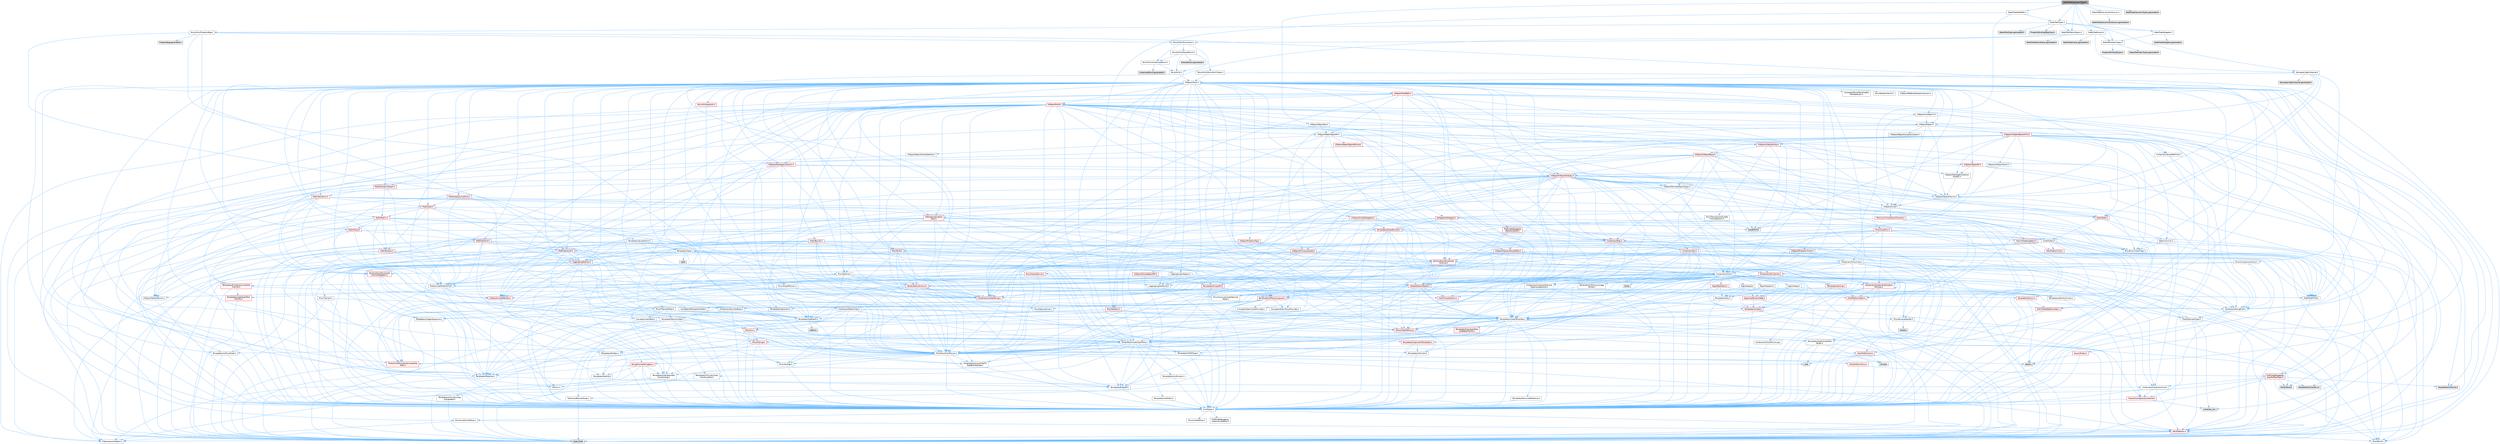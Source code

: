 digraph "StateTreeExecutionTypes.h"
{
 // INTERACTIVE_SVG=YES
 // LATEX_PDF_SIZE
  bgcolor="transparent";
  edge [fontname=Helvetica,fontsize=10,labelfontname=Helvetica,labelfontsize=10];
  node [fontname=Helvetica,fontsize=10,shape=box,height=0.2,width=0.4];
  Node1 [id="Node000001",label="StateTreeExecutionTypes.h",height=0.2,width=0.4,color="gray40", fillcolor="grey60", style="filled", fontcolor="black",tooltip=" "];
  Node1 -> Node2 [id="edge1_Node000001_Node000002",color="steelblue1",style="solid",tooltip=" "];
  Node2 [id="Node000002",label="StateTreeTypes.h",height=0.2,width=0.4,color="grey40", fillcolor="white", style="filled",URL="$d0/d54/StateTreeTypes_8h.html",tooltip=" "];
  Node2 -> Node3 [id="edge2_Node000002_Node000003",color="steelblue1",style="solid",tooltip=" "];
  Node3 [id="Node000003",label="PropertyBindingDataView.h",height=0.2,width=0.4,color="grey60", fillcolor="#E0E0E0", style="filled",tooltip=" "];
  Node2 -> Node4 [id="edge3_Node000002_Node000004",color="steelblue1",style="solid",tooltip=" "];
  Node4 [id="Node000004",label="StructUtils/PropertyBag.h",height=0.2,width=0.4,color="grey40", fillcolor="white", style="filled",URL="$de/d60/StructUtils_2PropertyBag_8h.html",tooltip=" "];
  Node4 -> Node5 [id="edge4_Node000004_Node000005",color="steelblue1",style="solid",tooltip=" "];
  Node5 [id="Node000005",label="Misc/TVariantMeta.h",height=0.2,width=0.4,color="grey40", fillcolor="white", style="filled",URL="$d0/d34/TVariantMeta_8h.html",tooltip=" "];
  Node5 -> Node6 [id="edge5_Node000005_Node000006",color="steelblue1",style="solid",tooltip=" "];
  Node6 [id="Node000006",label="Templates/MemoryOps.h",height=0.2,width=0.4,color="grey40", fillcolor="white", style="filled",URL="$db/dea/MemoryOps_8h.html",tooltip=" "];
  Node6 -> Node7 [id="edge6_Node000006_Node000007",color="steelblue1",style="solid",tooltip=" "];
  Node7 [id="Node000007",label="CoreTypes.h",height=0.2,width=0.4,color="grey40", fillcolor="white", style="filled",URL="$dc/dec/CoreTypes_8h.html",tooltip=" "];
  Node7 -> Node8 [id="edge7_Node000007_Node000008",color="steelblue1",style="solid",tooltip=" "];
  Node8 [id="Node000008",label="HAL/Platform.h",height=0.2,width=0.4,color="red", fillcolor="#FFF0F0", style="filled",URL="$d9/dd0/Platform_8h.html",tooltip=" "];
  Node8 -> Node9 [id="edge8_Node000008_Node000009",color="steelblue1",style="solid",tooltip=" "];
  Node9 [id="Node000009",label="Misc/Build.h",height=0.2,width=0.4,color="grey40", fillcolor="white", style="filled",URL="$d3/dbb/Build_8h.html",tooltip=" "];
  Node8 -> Node11 [id="edge9_Node000008_Node000011",color="steelblue1",style="solid",tooltip=" "];
  Node11 [id="Node000011",label="type_traits",height=0.2,width=0.4,color="grey60", fillcolor="#E0E0E0", style="filled",tooltip=" "];
  Node8 -> Node12 [id="edge10_Node000008_Node000012",color="steelblue1",style="solid",tooltip=" "];
  Node12 [id="Node000012",label="PreprocessorHelpers.h",height=0.2,width=0.4,color="grey40", fillcolor="white", style="filled",URL="$db/ddb/PreprocessorHelpers_8h.html",tooltip=" "];
  Node7 -> Node18 [id="edge11_Node000007_Node000018",color="steelblue1",style="solid",tooltip=" "];
  Node18 [id="Node000018",label="ProfilingDebugging\l/UMemoryDefines.h",height=0.2,width=0.4,color="grey40", fillcolor="white", style="filled",URL="$d2/da2/UMemoryDefines_8h.html",tooltip=" "];
  Node7 -> Node19 [id="edge12_Node000007_Node000019",color="steelblue1",style="solid",tooltip=" "];
  Node19 [id="Node000019",label="Misc/CoreMiscDefines.h",height=0.2,width=0.4,color="grey40", fillcolor="white", style="filled",URL="$da/d38/CoreMiscDefines_8h.html",tooltip=" "];
  Node19 -> Node8 [id="edge13_Node000019_Node000008",color="steelblue1",style="solid",tooltip=" "];
  Node19 -> Node12 [id="edge14_Node000019_Node000012",color="steelblue1",style="solid",tooltip=" "];
  Node7 -> Node20 [id="edge15_Node000007_Node000020",color="steelblue1",style="solid",tooltip=" "];
  Node20 [id="Node000020",label="Misc/CoreDefines.h",height=0.2,width=0.4,color="grey40", fillcolor="white", style="filled",URL="$d3/dd2/CoreDefines_8h.html",tooltip=" "];
  Node6 -> Node21 [id="edge16_Node000006_Node000021",color="steelblue1",style="solid",tooltip=" "];
  Node21 [id="Node000021",label="HAL/UnrealMemory.h",height=0.2,width=0.4,color="red", fillcolor="#FFF0F0", style="filled",URL="$d9/d96/UnrealMemory_8h.html",tooltip=" "];
  Node21 -> Node7 [id="edge17_Node000021_Node000007",color="steelblue1",style="solid",tooltip=" "];
  Node21 -> Node92 [id="edge18_Node000021_Node000092",color="steelblue1",style="solid",tooltip=" "];
  Node92 [id="Node000092",label="Templates/IsPointer.h",height=0.2,width=0.4,color="grey40", fillcolor="white", style="filled",URL="$d7/d05/IsPointer_8h.html",tooltip=" "];
  Node92 -> Node7 [id="edge19_Node000092_Node000007",color="steelblue1",style="solid",tooltip=" "];
  Node6 -> Node87 [id="edge20_Node000006_Node000087",color="steelblue1",style="solid",tooltip=" "];
  Node87 [id="Node000087",label="Templates/IsTriviallyCopy\lAssignable.h",height=0.2,width=0.4,color="grey40", fillcolor="white", style="filled",URL="$d2/df2/IsTriviallyCopyAssignable_8h.html",tooltip=" "];
  Node87 -> Node7 [id="edge21_Node000087_Node000007",color="steelblue1",style="solid",tooltip=" "];
  Node87 -> Node11 [id="edge22_Node000087_Node000011",color="steelblue1",style="solid",tooltip=" "];
  Node6 -> Node86 [id="edge23_Node000006_Node000086",color="steelblue1",style="solid",tooltip=" "];
  Node86 [id="Node000086",label="Templates/IsTriviallyCopy\lConstructible.h",height=0.2,width=0.4,color="grey40", fillcolor="white", style="filled",URL="$d3/d78/IsTriviallyCopyConstructible_8h.html",tooltip=" "];
  Node86 -> Node7 [id="edge24_Node000086_Node000007",color="steelblue1",style="solid",tooltip=" "];
  Node86 -> Node11 [id="edge25_Node000086_Node000011",color="steelblue1",style="solid",tooltip=" "];
  Node6 -> Node72 [id="edge26_Node000006_Node000072",color="steelblue1",style="solid",tooltip=" "];
  Node72 [id="Node000072",label="Templates/Requires.h",height=0.2,width=0.4,color="grey40", fillcolor="white", style="filled",URL="$dc/d96/Requires_8h.html",tooltip=" "];
  Node72 -> Node64 [id="edge27_Node000072_Node000064",color="steelblue1",style="solid",tooltip=" "];
  Node64 [id="Node000064",label="Templates/EnableIf.h",height=0.2,width=0.4,color="grey40", fillcolor="white", style="filled",URL="$d7/d60/EnableIf_8h.html",tooltip=" "];
  Node64 -> Node7 [id="edge28_Node000064_Node000007",color="steelblue1",style="solid",tooltip=" "];
  Node72 -> Node11 [id="edge29_Node000072_Node000011",color="steelblue1",style="solid",tooltip=" "];
  Node6 -> Node93 [id="edge30_Node000006_Node000093",color="steelblue1",style="solid",tooltip=" "];
  Node93 [id="Node000093",label="Templates/UnrealTypeTraits.h",height=0.2,width=0.4,color="grey40", fillcolor="white", style="filled",URL="$d2/d2d/UnrealTypeTraits_8h.html",tooltip=" "];
  Node93 -> Node7 [id="edge31_Node000093_Node000007",color="steelblue1",style="solid",tooltip=" "];
  Node93 -> Node92 [id="edge32_Node000093_Node000092",color="steelblue1",style="solid",tooltip=" "];
  Node93 -> Node47 [id="edge33_Node000093_Node000047",color="steelblue1",style="solid",tooltip=" "];
  Node47 [id="Node000047",label="Misc/AssertionMacros.h",height=0.2,width=0.4,color="grey40", fillcolor="white", style="filled",URL="$d0/dfa/AssertionMacros_8h.html",tooltip=" "];
  Node47 -> Node7 [id="edge34_Node000047_Node000007",color="steelblue1",style="solid",tooltip=" "];
  Node47 -> Node8 [id="edge35_Node000047_Node000008",color="steelblue1",style="solid",tooltip=" "];
  Node47 -> Node48 [id="edge36_Node000047_Node000048",color="steelblue1",style="solid",tooltip=" "];
  Node48 [id="Node000048",label="HAL/PlatformMisc.h",height=0.2,width=0.4,color="red", fillcolor="#FFF0F0", style="filled",URL="$d0/df5/PlatformMisc_8h.html",tooltip=" "];
  Node48 -> Node7 [id="edge37_Node000048_Node000007",color="steelblue1",style="solid",tooltip=" "];
  Node48 -> Node59 [id="edge38_Node000048_Node000059",color="steelblue1",style="solid",tooltip=" "];
  Node59 [id="Node000059",label="ProfilingDebugging\l/CpuProfilerTrace.h",height=0.2,width=0.4,color="red", fillcolor="#FFF0F0", style="filled",URL="$da/dcb/CpuProfilerTrace_8h.html",tooltip=" "];
  Node59 -> Node7 [id="edge39_Node000059_Node000007",color="steelblue1",style="solid",tooltip=" "];
  Node59 -> Node24 [id="edge40_Node000059_Node000024",color="steelblue1",style="solid",tooltip=" "];
  Node24 [id="Node000024",label="Containers/ContainersFwd.h",height=0.2,width=0.4,color="grey40", fillcolor="white", style="filled",URL="$d4/d0a/ContainersFwd_8h.html",tooltip=" "];
  Node24 -> Node8 [id="edge41_Node000024_Node000008",color="steelblue1",style="solid",tooltip=" "];
  Node24 -> Node7 [id="edge42_Node000024_Node000007",color="steelblue1",style="solid",tooltip=" "];
  Node24 -> Node25 [id="edge43_Node000024_Node000025",color="steelblue1",style="solid",tooltip=" "];
  Node25 [id="Node000025",label="Traits/IsContiguousContainer.h",height=0.2,width=0.4,color="red", fillcolor="#FFF0F0", style="filled",URL="$d5/d3c/IsContiguousContainer_8h.html",tooltip=" "];
  Node25 -> Node7 [id="edge44_Node000025_Node000007",color="steelblue1",style="solid",tooltip=" "];
  Node25 -> Node27 [id="edge45_Node000025_Node000027",color="steelblue1",style="solid",tooltip=" "];
  Node27 [id="Node000027",label="initializer_list",height=0.2,width=0.4,color="grey60", fillcolor="#E0E0E0", style="filled",tooltip=" "];
  Node59 -> Node12 [id="edge46_Node000059_Node000012",color="steelblue1",style="solid",tooltip=" "];
  Node59 -> Node9 [id="edge47_Node000059_Node000009",color="steelblue1",style="solid",tooltip=" "];
  Node59 -> Node61 [id="edge48_Node000059_Node000061",color="steelblue1",style="solid",tooltip=" "];
  Node61 [id="Node000061",label="Trace/Detail/Channel.h",height=0.2,width=0.4,color="grey60", fillcolor="#E0E0E0", style="filled",tooltip=" "];
  Node59 -> Node62 [id="edge49_Node000059_Node000062",color="steelblue1",style="solid",tooltip=" "];
  Node62 [id="Node000062",label="Trace/Detail/Channel.inl",height=0.2,width=0.4,color="grey60", fillcolor="#E0E0E0", style="filled",tooltip=" "];
  Node59 -> Node63 [id="edge50_Node000059_Node000063",color="steelblue1",style="solid",tooltip=" "];
  Node63 [id="Node000063",label="Trace/Trace.h",height=0.2,width=0.4,color="grey60", fillcolor="#E0E0E0", style="filled",tooltip=" "];
  Node47 -> Node12 [id="edge51_Node000047_Node000012",color="steelblue1",style="solid",tooltip=" "];
  Node47 -> Node64 [id="edge52_Node000047_Node000064",color="steelblue1",style="solid",tooltip=" "];
  Node47 -> Node65 [id="edge53_Node000047_Node000065",color="steelblue1",style="solid",tooltip=" "];
  Node65 [id="Node000065",label="Templates/IsArrayOrRefOf\lTypeByPredicate.h",height=0.2,width=0.4,color="grey40", fillcolor="white", style="filled",URL="$d6/da1/IsArrayOrRefOfTypeByPredicate_8h.html",tooltip=" "];
  Node65 -> Node7 [id="edge54_Node000065_Node000007",color="steelblue1",style="solid",tooltip=" "];
  Node47 -> Node66 [id="edge55_Node000047_Node000066",color="steelblue1",style="solid",tooltip=" "];
  Node66 [id="Node000066",label="Templates/IsValidVariadic\lFunctionArg.h",height=0.2,width=0.4,color="grey40", fillcolor="white", style="filled",URL="$d0/dc8/IsValidVariadicFunctionArg_8h.html",tooltip=" "];
  Node66 -> Node7 [id="edge56_Node000066_Node000007",color="steelblue1",style="solid",tooltip=" "];
  Node66 -> Node67 [id="edge57_Node000066_Node000067",color="steelblue1",style="solid",tooltip=" "];
  Node67 [id="Node000067",label="IsEnum.h",height=0.2,width=0.4,color="grey40", fillcolor="white", style="filled",URL="$d4/de5/IsEnum_8h.html",tooltip=" "];
  Node66 -> Node11 [id="edge58_Node000066_Node000011",color="steelblue1",style="solid",tooltip=" "];
  Node47 -> Node68 [id="edge59_Node000047_Node000068",color="steelblue1",style="solid",tooltip=" "];
  Node68 [id="Node000068",label="Traits/IsCharEncodingCompatible\lWith.h",height=0.2,width=0.4,color="red", fillcolor="#FFF0F0", style="filled",URL="$df/dd1/IsCharEncodingCompatibleWith_8h.html",tooltip=" "];
  Node68 -> Node11 [id="edge60_Node000068_Node000011",color="steelblue1",style="solid",tooltip=" "];
  Node47 -> Node70 [id="edge61_Node000047_Node000070",color="steelblue1",style="solid",tooltip=" "];
  Node70 [id="Node000070",label="Misc/VarArgs.h",height=0.2,width=0.4,color="grey40", fillcolor="white", style="filled",URL="$d5/d6f/VarArgs_8h.html",tooltip=" "];
  Node70 -> Node7 [id="edge62_Node000070_Node000007",color="steelblue1",style="solid",tooltip=" "];
  Node47 -> Node71 [id="edge63_Node000047_Node000071",color="steelblue1",style="solid",tooltip=" "];
  Node71 [id="Node000071",label="String/FormatStringSan.h",height=0.2,width=0.4,color="red", fillcolor="#FFF0F0", style="filled",URL="$d3/d8b/FormatStringSan_8h.html",tooltip=" "];
  Node71 -> Node11 [id="edge64_Node000071_Node000011",color="steelblue1",style="solid",tooltip=" "];
  Node71 -> Node7 [id="edge65_Node000071_Node000007",color="steelblue1",style="solid",tooltip=" "];
  Node71 -> Node72 [id="edge66_Node000071_Node000072",color="steelblue1",style="solid",tooltip=" "];
  Node71 -> Node73 [id="edge67_Node000071_Node000073",color="steelblue1",style="solid",tooltip=" "];
  Node73 [id="Node000073",label="Templates/Identity.h",height=0.2,width=0.4,color="grey40", fillcolor="white", style="filled",URL="$d0/dd5/Identity_8h.html",tooltip=" "];
  Node71 -> Node66 [id="edge68_Node000071_Node000066",color="steelblue1",style="solid",tooltip=" "];
  Node71 -> Node24 [id="edge69_Node000071_Node000024",color="steelblue1",style="solid",tooltip=" "];
  Node47 -> Node77 [id="edge70_Node000047_Node000077",color="steelblue1",style="solid",tooltip=" "];
  Node77 [id="Node000077",label="atomic",height=0.2,width=0.4,color="grey60", fillcolor="#E0E0E0", style="filled",tooltip=" "];
  Node93 -> Node85 [id="edge71_Node000093_Node000085",color="steelblue1",style="solid",tooltip=" "];
  Node85 [id="Node000085",label="Templates/AndOrNot.h",height=0.2,width=0.4,color="grey40", fillcolor="white", style="filled",URL="$db/d0a/AndOrNot_8h.html",tooltip=" "];
  Node85 -> Node7 [id="edge72_Node000085_Node000007",color="steelblue1",style="solid",tooltip=" "];
  Node93 -> Node64 [id="edge73_Node000093_Node000064",color="steelblue1",style="solid",tooltip=" "];
  Node93 -> Node94 [id="edge74_Node000093_Node000094",color="steelblue1",style="solid",tooltip=" "];
  Node94 [id="Node000094",label="Templates/IsArithmetic.h",height=0.2,width=0.4,color="grey40", fillcolor="white", style="filled",URL="$d2/d5d/IsArithmetic_8h.html",tooltip=" "];
  Node94 -> Node7 [id="edge75_Node000094_Node000007",color="steelblue1",style="solid",tooltip=" "];
  Node93 -> Node67 [id="edge76_Node000093_Node000067",color="steelblue1",style="solid",tooltip=" "];
  Node93 -> Node95 [id="edge77_Node000093_Node000095",color="steelblue1",style="solid",tooltip=" "];
  Node95 [id="Node000095",label="Templates/Models.h",height=0.2,width=0.4,color="grey40", fillcolor="white", style="filled",URL="$d3/d0c/Models_8h.html",tooltip=" "];
  Node95 -> Node73 [id="edge78_Node000095_Node000073",color="steelblue1",style="solid",tooltip=" "];
  Node93 -> Node96 [id="edge79_Node000093_Node000096",color="steelblue1",style="solid",tooltip=" "];
  Node96 [id="Node000096",label="Templates/IsPODType.h",height=0.2,width=0.4,color="grey40", fillcolor="white", style="filled",URL="$d7/db1/IsPODType_8h.html",tooltip=" "];
  Node96 -> Node7 [id="edge80_Node000096_Node000007",color="steelblue1",style="solid",tooltip=" "];
  Node93 -> Node97 [id="edge81_Node000093_Node000097",color="steelblue1",style="solid",tooltip=" "];
  Node97 [id="Node000097",label="Templates/IsUECoreType.h",height=0.2,width=0.4,color="grey40", fillcolor="white", style="filled",URL="$d1/db8/IsUECoreType_8h.html",tooltip=" "];
  Node97 -> Node7 [id="edge82_Node000097_Node000007",color="steelblue1",style="solid",tooltip=" "];
  Node97 -> Node11 [id="edge83_Node000097_Node000011",color="steelblue1",style="solid",tooltip=" "];
  Node93 -> Node86 [id="edge84_Node000093_Node000086",color="steelblue1",style="solid",tooltip=" "];
  Node6 -> Node98 [id="edge85_Node000006_Node000098",color="steelblue1",style="solid",tooltip=" "];
  Node98 [id="Node000098",label="Traits/UseBitwiseSwap.h",height=0.2,width=0.4,color="grey40", fillcolor="white", style="filled",URL="$db/df3/UseBitwiseSwap_8h.html",tooltip=" "];
  Node98 -> Node7 [id="edge86_Node000098_Node000007",color="steelblue1",style="solid",tooltip=" "];
  Node98 -> Node11 [id="edge87_Node000098_Node000011",color="steelblue1",style="solid",tooltip=" "];
  Node6 -> Node39 [id="edge88_Node000006_Node000039",color="steelblue1",style="solid",tooltip=" "];
  Node39 [id="Node000039",label="new",height=0.2,width=0.4,color="grey60", fillcolor="#E0E0E0", style="filled",tooltip=" "];
  Node6 -> Node11 [id="edge89_Node000006_Node000011",color="steelblue1",style="solid",tooltip=" "];
  Node5 -> Node99 [id="edge90_Node000005_Node000099",color="steelblue1",style="solid",tooltip=" "];
  Node99 [id="Node000099",label="Templates/TypeCompatible\lBytes.h",height=0.2,width=0.4,color="grey40", fillcolor="white", style="filled",URL="$df/d0a/TypeCompatibleBytes_8h.html",tooltip=" "];
  Node99 -> Node7 [id="edge91_Node000099_Node000007",color="steelblue1",style="solid",tooltip=" "];
  Node99 -> Node32 [id="edge92_Node000099_Node000032",color="steelblue1",style="solid",tooltip=" "];
  Node32 [id="Node000032",label="string.h",height=0.2,width=0.4,color="grey60", fillcolor="#E0E0E0", style="filled",tooltip=" "];
  Node99 -> Node39 [id="edge93_Node000099_Node000039",color="steelblue1",style="solid",tooltip=" "];
  Node99 -> Node11 [id="edge94_Node000099_Node000011",color="steelblue1",style="solid",tooltip=" "];
  Node5 -> Node100 [id="edge95_Node000005_Node000100",color="steelblue1",style="solid",tooltip=" "];
  Node100 [id="Node000100",label="Templates/UnrealTemplate.h",height=0.2,width=0.4,color="grey40", fillcolor="white", style="filled",URL="$d4/d24/UnrealTemplate_8h.html",tooltip=" "];
  Node100 -> Node7 [id="edge96_Node000100_Node000007",color="steelblue1",style="solid",tooltip=" "];
  Node100 -> Node92 [id="edge97_Node000100_Node000092",color="steelblue1",style="solid",tooltip=" "];
  Node100 -> Node21 [id="edge98_Node000100_Node000021",color="steelblue1",style="solid",tooltip=" "];
  Node100 -> Node101 [id="edge99_Node000100_Node000101",color="steelblue1",style="solid",tooltip=" "];
  Node101 [id="Node000101",label="Templates/CopyQualifiers\lAndRefsFromTo.h",height=0.2,width=0.4,color="red", fillcolor="#FFF0F0", style="filled",URL="$d3/db3/CopyQualifiersAndRefsFromTo_8h.html",tooltip=" "];
  Node100 -> Node93 [id="edge100_Node000100_Node000093",color="steelblue1",style="solid",tooltip=" "];
  Node100 -> Node103 [id="edge101_Node000100_Node000103",color="steelblue1",style="solid",tooltip=" "];
  Node103 [id="Node000103",label="Templates/RemoveReference.h",height=0.2,width=0.4,color="grey40", fillcolor="white", style="filled",URL="$da/dbe/RemoveReference_8h.html",tooltip=" "];
  Node103 -> Node7 [id="edge102_Node000103_Node000007",color="steelblue1",style="solid",tooltip=" "];
  Node100 -> Node72 [id="edge103_Node000100_Node000072",color="steelblue1",style="solid",tooltip=" "];
  Node100 -> Node99 [id="edge104_Node000100_Node000099",color="steelblue1",style="solid",tooltip=" "];
  Node100 -> Node73 [id="edge105_Node000100_Node000073",color="steelblue1",style="solid",tooltip=" "];
  Node100 -> Node25 [id="edge106_Node000100_Node000025",color="steelblue1",style="solid",tooltip=" "];
  Node100 -> Node98 [id="edge107_Node000100_Node000098",color="steelblue1",style="solid",tooltip=" "];
  Node100 -> Node11 [id="edge108_Node000100_Node000011",color="steelblue1",style="solid",tooltip=" "];
  Node5 -> Node93 [id="edge109_Node000005_Node000093",color="steelblue1",style="solid",tooltip=" "];
  Node5 -> Node104 [id="edge110_Node000005_Node000104",color="steelblue1",style="solid",tooltip=" "];
  Node104 [id="Node000104",label="Delegates/IntegerSequence.h",height=0.2,width=0.4,color="grey40", fillcolor="white", style="filled",URL="$d2/dcc/IntegerSequence_8h.html",tooltip=" "];
  Node104 -> Node7 [id="edge111_Node000104_Node000007",color="steelblue1",style="solid",tooltip=" "];
  Node5 -> Node105 [id="edge112_Node000005_Node000105",color="steelblue1",style="solid",tooltip=" "];
  Node105 [id="Node000105",label="Concepts/Insertable.h",height=0.2,width=0.4,color="grey40", fillcolor="white", style="filled",URL="$d8/d3b/Insertable_8h.html",tooltip=" "];
  Node5 -> Node47 [id="edge113_Node000005_Node000047",color="steelblue1",style="solid",tooltip=" "];
  Node4 -> Node106 [id="edge114_Node000004_Node000106",color="steelblue1",style="solid",tooltip=" "];
  Node106 [id="Node000106",label="StructUtils/StructView.h",height=0.2,width=0.4,color="grey40", fillcolor="white", style="filled",URL="$d6/d2a/StructUtils_2StructView_8h.html",tooltip=" "];
  Node106 -> Node107 [id="edge115_Node000106_Node000107",color="steelblue1",style="solid",tooltip=" "];
  Node107 [id="Node000107",label="StructUtils/InstancedStruct.h",height=0.2,width=0.4,color="grey40", fillcolor="white", style="filled",URL="$d6/dc6/StructUtils_2InstancedStruct_8h.html",tooltip=" "];
  Node107 -> Node108 [id="edge116_Node000107_Node000108",color="steelblue1",style="solid",tooltip=" "];
  Node108 [id="Node000108",label="StructUtils.h",height=0.2,width=0.4,color="grey40", fillcolor="white", style="filled",URL="$db/d30/StructUtils_8h.html",tooltip=" "];
  Node108 -> Node93 [id="edge117_Node000108_Node000093",color="steelblue1",style="solid",tooltip=" "];
  Node108 -> Node109 [id="edge118_Node000108_Node000109",color="steelblue1",style="solid",tooltip=" "];
  Node109 [id="Node000109",label="UObject/Class.h",height=0.2,width=0.4,color="grey40", fillcolor="white", style="filled",URL="$d4/d05/Class_8h.html",tooltip=" "];
  Node109 -> Node110 [id="edge119_Node000109_Node000110",color="steelblue1",style="solid",tooltip=" "];
  Node110 [id="Node000110",label="Concepts/GetTypeHashable.h",height=0.2,width=0.4,color="grey40", fillcolor="white", style="filled",URL="$d3/da2/GetTypeHashable_8h.html",tooltip=" "];
  Node110 -> Node7 [id="edge120_Node000110_Node000007",color="steelblue1",style="solid",tooltip=" "];
  Node110 -> Node111 [id="edge121_Node000110_Node000111",color="steelblue1",style="solid",tooltip=" "];
  Node111 [id="Node000111",label="Templates/TypeHash.h",height=0.2,width=0.4,color="grey40", fillcolor="white", style="filled",URL="$d1/d62/TypeHash_8h.html",tooltip=" "];
  Node111 -> Node7 [id="edge122_Node000111_Node000007",color="steelblue1",style="solid",tooltip=" "];
  Node111 -> Node72 [id="edge123_Node000111_Node000072",color="steelblue1",style="solid",tooltip=" "];
  Node111 -> Node112 [id="edge124_Node000111_Node000112",color="steelblue1",style="solid",tooltip=" "];
  Node112 [id="Node000112",label="Misc/Crc.h",height=0.2,width=0.4,color="red", fillcolor="#FFF0F0", style="filled",URL="$d4/dd2/Crc_8h.html",tooltip=" "];
  Node112 -> Node7 [id="edge125_Node000112_Node000007",color="steelblue1",style="solid",tooltip=" "];
  Node112 -> Node47 [id="edge126_Node000112_Node000047",color="steelblue1",style="solid",tooltip=" "];
  Node112 -> Node113 [id="edge127_Node000112_Node000113",color="steelblue1",style="solid",tooltip=" "];
  Node113 [id="Node000113",label="Misc/CString.h",height=0.2,width=0.4,color="red", fillcolor="#FFF0F0", style="filled",URL="$d2/d49/CString_8h.html",tooltip=" "];
  Node113 -> Node7 [id="edge128_Node000113_Node000007",color="steelblue1",style="solid",tooltip=" "];
  Node113 -> Node38 [id="edge129_Node000113_Node000038",color="steelblue1",style="solid",tooltip=" "];
  Node38 [id="Node000038",label="HAL/PlatformCrt.h",height=0.2,width=0.4,color="red", fillcolor="#FFF0F0", style="filled",URL="$d8/d75/PlatformCrt_8h.html",tooltip=" "];
  Node38 -> Node39 [id="edge130_Node000038_Node000039",color="steelblue1",style="solid",tooltip=" "];
  Node38 -> Node32 [id="edge131_Node000038_Node000032",color="steelblue1",style="solid",tooltip=" "];
  Node113 -> Node47 [id="edge132_Node000113_Node000047",color="steelblue1",style="solid",tooltip=" "];
  Node113 -> Node70 [id="edge133_Node000113_Node000070",color="steelblue1",style="solid",tooltip=" "];
  Node113 -> Node65 [id="edge134_Node000113_Node000065",color="steelblue1",style="solid",tooltip=" "];
  Node113 -> Node66 [id="edge135_Node000113_Node000066",color="steelblue1",style="solid",tooltip=" "];
  Node113 -> Node68 [id="edge136_Node000113_Node000068",color="steelblue1",style="solid",tooltip=" "];
  Node112 -> Node93 [id="edge137_Node000112_Node000093",color="steelblue1",style="solid",tooltip=" "];
  Node111 -> Node117 [id="edge138_Node000111_Node000117",color="steelblue1",style="solid",tooltip=" "];
  Node117 [id="Node000117",label="stdint.h",height=0.2,width=0.4,color="grey60", fillcolor="#E0E0E0", style="filled",tooltip=" "];
  Node111 -> Node11 [id="edge139_Node000111_Node000011",color="steelblue1",style="solid",tooltip=" "];
  Node109 -> Node118 [id="edge140_Node000109_Node000118",color="steelblue1",style="solid",tooltip=" "];
  Node118 [id="Node000118",label="Concepts/StaticClassProvider.h",height=0.2,width=0.4,color="grey40", fillcolor="white", style="filled",URL="$dd/d83/StaticClassProvider_8h.html",tooltip=" "];
  Node109 -> Node119 [id="edge141_Node000109_Node000119",color="steelblue1",style="solid",tooltip=" "];
  Node119 [id="Node000119",label="Concepts/StaticStructProvider.h",height=0.2,width=0.4,color="grey40", fillcolor="white", style="filled",URL="$d5/d77/StaticStructProvider_8h.html",tooltip=" "];
  Node109 -> Node120 [id="edge142_Node000109_Node000120",color="steelblue1",style="solid",tooltip=" "];
  Node120 [id="Node000120",label="Concepts/StructSerializable\lWithDefaults.h",height=0.2,width=0.4,color="grey40", fillcolor="white", style="filled",URL="$d5/ddc/StructSerializableWithDefaults_8h.html",tooltip=" "];
  Node109 -> Node121 [id="edge143_Node000109_Node000121",color="steelblue1",style="solid",tooltip=" "];
  Node121 [id="Node000121",label="Containers/Array.h",height=0.2,width=0.4,color="grey40", fillcolor="white", style="filled",URL="$df/dd0/Array_8h.html",tooltip=" "];
  Node121 -> Node7 [id="edge144_Node000121_Node000007",color="steelblue1",style="solid",tooltip=" "];
  Node121 -> Node47 [id="edge145_Node000121_Node000047",color="steelblue1",style="solid",tooltip=" "];
  Node121 -> Node122 [id="edge146_Node000121_Node000122",color="steelblue1",style="solid",tooltip=" "];
  Node122 [id="Node000122",label="Misc/IntrusiveUnsetOptional\lState.h",height=0.2,width=0.4,color="grey40", fillcolor="white", style="filled",URL="$d2/d0a/IntrusiveUnsetOptionalState_8h.html",tooltip=" "];
  Node122 -> Node123 [id="edge147_Node000122_Node000123",color="steelblue1",style="solid",tooltip=" "];
  Node123 [id="Node000123",label="Misc/OptionalFwd.h",height=0.2,width=0.4,color="grey40", fillcolor="white", style="filled",URL="$dc/d50/OptionalFwd_8h.html",tooltip=" "];
  Node121 -> Node124 [id="edge148_Node000121_Node000124",color="steelblue1",style="solid",tooltip=" "];
  Node124 [id="Node000124",label="Misc/ReverseIterate.h",height=0.2,width=0.4,color="grey40", fillcolor="white", style="filled",URL="$db/de3/ReverseIterate_8h.html",tooltip=" "];
  Node124 -> Node8 [id="edge149_Node000124_Node000008",color="steelblue1",style="solid",tooltip=" "];
  Node124 -> Node125 [id="edge150_Node000124_Node000125",color="steelblue1",style="solid",tooltip=" "];
  Node125 [id="Node000125",label="iterator",height=0.2,width=0.4,color="grey60", fillcolor="#E0E0E0", style="filled",tooltip=" "];
  Node121 -> Node21 [id="edge151_Node000121_Node000021",color="steelblue1",style="solid",tooltip=" "];
  Node121 -> Node93 [id="edge152_Node000121_Node000093",color="steelblue1",style="solid",tooltip=" "];
  Node121 -> Node100 [id="edge153_Node000121_Node000100",color="steelblue1",style="solid",tooltip=" "];
  Node121 -> Node126 [id="edge154_Node000121_Node000126",color="steelblue1",style="solid",tooltip=" "];
  Node126 [id="Node000126",label="Containers/AllowShrinking.h",height=0.2,width=0.4,color="grey40", fillcolor="white", style="filled",URL="$d7/d1a/AllowShrinking_8h.html",tooltip=" "];
  Node126 -> Node7 [id="edge155_Node000126_Node000007",color="steelblue1",style="solid",tooltip=" "];
  Node121 -> Node127 [id="edge156_Node000121_Node000127",color="steelblue1",style="solid",tooltip=" "];
  Node127 [id="Node000127",label="Containers/ContainerAllocation\lPolicies.h",height=0.2,width=0.4,color="red", fillcolor="#FFF0F0", style="filled",URL="$d7/dff/ContainerAllocationPolicies_8h.html",tooltip=" "];
  Node127 -> Node7 [id="edge157_Node000127_Node000007",color="steelblue1",style="solid",tooltip=" "];
  Node127 -> Node127 [id="edge158_Node000127_Node000127",color="steelblue1",style="solid",tooltip=" "];
  Node127 -> Node129 [id="edge159_Node000127_Node000129",color="steelblue1",style="solid",tooltip=" "];
  Node129 [id="Node000129",label="HAL/PlatformMath.h",height=0.2,width=0.4,color="red", fillcolor="#FFF0F0", style="filled",URL="$dc/d53/PlatformMath_8h.html",tooltip=" "];
  Node129 -> Node7 [id="edge160_Node000129_Node000007",color="steelblue1",style="solid",tooltip=" "];
  Node127 -> Node21 [id="edge161_Node000127_Node000021",color="steelblue1",style="solid",tooltip=" "];
  Node127 -> Node47 [id="edge162_Node000127_Node000047",color="steelblue1",style="solid",tooltip=" "];
  Node127 -> Node6 [id="edge163_Node000127_Node000006",color="steelblue1",style="solid",tooltip=" "];
  Node127 -> Node99 [id="edge164_Node000127_Node000099",color="steelblue1",style="solid",tooltip=" "];
  Node127 -> Node11 [id="edge165_Node000127_Node000011",color="steelblue1",style="solid",tooltip=" "];
  Node121 -> Node138 [id="edge166_Node000121_Node000138",color="steelblue1",style="solid",tooltip=" "];
  Node138 [id="Node000138",label="Containers/ContainerElement\lTypeCompatibility.h",height=0.2,width=0.4,color="grey40", fillcolor="white", style="filled",URL="$df/ddf/ContainerElementTypeCompatibility_8h.html",tooltip=" "];
  Node138 -> Node7 [id="edge167_Node000138_Node000007",color="steelblue1",style="solid",tooltip=" "];
  Node138 -> Node93 [id="edge168_Node000138_Node000093",color="steelblue1",style="solid",tooltip=" "];
  Node121 -> Node139 [id="edge169_Node000121_Node000139",color="steelblue1",style="solid",tooltip=" "];
  Node139 [id="Node000139",label="Serialization/Archive.h",height=0.2,width=0.4,color="red", fillcolor="#FFF0F0", style="filled",URL="$d7/d3b/Archive_8h.html",tooltip=" "];
  Node139 -> Node7 [id="edge170_Node000139_Node000007",color="steelblue1",style="solid",tooltip=" "];
  Node139 -> Node28 [id="edge171_Node000139_Node000028",color="steelblue1",style="solid",tooltip=" "];
  Node28 [id="Node000028",label="Math/MathFwd.h",height=0.2,width=0.4,color="grey40", fillcolor="white", style="filled",URL="$d2/d10/MathFwd_8h.html",tooltip=" "];
  Node28 -> Node8 [id="edge172_Node000028_Node000008",color="steelblue1",style="solid",tooltip=" "];
  Node139 -> Node47 [id="edge173_Node000139_Node000047",color="steelblue1",style="solid",tooltip=" "];
  Node139 -> Node9 [id="edge174_Node000139_Node000009",color="steelblue1",style="solid",tooltip=" "];
  Node139 -> Node70 [id="edge175_Node000139_Node000070",color="steelblue1",style="solid",tooltip=" "];
  Node139 -> Node64 [id="edge176_Node000139_Node000064",color="steelblue1",style="solid",tooltip=" "];
  Node139 -> Node65 [id="edge177_Node000139_Node000065",color="steelblue1",style="solid",tooltip=" "];
  Node139 -> Node66 [id="edge178_Node000139_Node000066",color="steelblue1",style="solid",tooltip=" "];
  Node139 -> Node100 [id="edge179_Node000139_Node000100",color="steelblue1",style="solid",tooltip=" "];
  Node139 -> Node68 [id="edge180_Node000139_Node000068",color="steelblue1",style="solid",tooltip=" "];
  Node139 -> Node148 [id="edge181_Node000139_Node000148",color="steelblue1",style="solid",tooltip=" "];
  Node148 [id="Node000148",label="UObject/ObjectVersion.h",height=0.2,width=0.4,color="grey40", fillcolor="white", style="filled",URL="$da/d63/ObjectVersion_8h.html",tooltip=" "];
  Node148 -> Node7 [id="edge182_Node000148_Node000007",color="steelblue1",style="solid",tooltip=" "];
  Node121 -> Node149 [id="edge183_Node000121_Node000149",color="steelblue1",style="solid",tooltip=" "];
  Node149 [id="Node000149",label="Serialization/MemoryImage\lWriter.h",height=0.2,width=0.4,color="grey40", fillcolor="white", style="filled",URL="$d0/d08/MemoryImageWriter_8h.html",tooltip=" "];
  Node149 -> Node7 [id="edge184_Node000149_Node000007",color="steelblue1",style="solid",tooltip=" "];
  Node149 -> Node150 [id="edge185_Node000149_Node000150",color="steelblue1",style="solid",tooltip=" "];
  Node150 [id="Node000150",label="Serialization/MemoryLayout.h",height=0.2,width=0.4,color="red", fillcolor="#FFF0F0", style="filled",URL="$d7/d66/MemoryLayout_8h.html",tooltip=" "];
  Node150 -> Node118 [id="edge186_Node000150_Node000118",color="steelblue1",style="solid",tooltip=" "];
  Node150 -> Node119 [id="edge187_Node000150_Node000119",color="steelblue1",style="solid",tooltip=" "];
  Node150 -> Node151 [id="edge188_Node000150_Node000151",color="steelblue1",style="solid",tooltip=" "];
  Node151 [id="Node000151",label="Containers/EnumAsByte.h",height=0.2,width=0.4,color="grey40", fillcolor="white", style="filled",URL="$d6/d9a/EnumAsByte_8h.html",tooltip=" "];
  Node151 -> Node7 [id="edge189_Node000151_Node000007",color="steelblue1",style="solid",tooltip=" "];
  Node151 -> Node96 [id="edge190_Node000151_Node000096",color="steelblue1",style="solid",tooltip=" "];
  Node151 -> Node111 [id="edge191_Node000151_Node000111",color="steelblue1",style="solid",tooltip=" "];
  Node150 -> Node50 [id="edge192_Node000150_Node000050",color="steelblue1",style="solid",tooltip=" "];
  Node50 [id="Node000050",label="Containers/StringFwd.h",height=0.2,width=0.4,color="grey40", fillcolor="white", style="filled",URL="$df/d37/StringFwd_8h.html",tooltip=" "];
  Node50 -> Node7 [id="edge193_Node000050_Node000007",color="steelblue1",style="solid",tooltip=" "];
  Node50 -> Node51 [id="edge194_Node000050_Node000051",color="steelblue1",style="solid",tooltip=" "];
  Node51 [id="Node000051",label="Traits/ElementType.h",height=0.2,width=0.4,color="grey40", fillcolor="white", style="filled",URL="$d5/d4f/ElementType_8h.html",tooltip=" "];
  Node51 -> Node8 [id="edge195_Node000051_Node000008",color="steelblue1",style="solid",tooltip=" "];
  Node51 -> Node27 [id="edge196_Node000051_Node000027",color="steelblue1",style="solid",tooltip=" "];
  Node51 -> Node11 [id="edge197_Node000051_Node000011",color="steelblue1",style="solid",tooltip=" "];
  Node50 -> Node25 [id="edge198_Node000050_Node000025",color="steelblue1",style="solid",tooltip=" "];
  Node150 -> Node21 [id="edge199_Node000150_Node000021",color="steelblue1",style="solid",tooltip=" "];
  Node150 -> Node64 [id="edge200_Node000150_Node000064",color="steelblue1",style="solid",tooltip=" "];
  Node150 -> Node153 [id="edge201_Node000150_Node000153",color="steelblue1",style="solid",tooltip=" "];
  Node153 [id="Node000153",label="Templates/IsAbstract.h",height=0.2,width=0.4,color="grey40", fillcolor="white", style="filled",URL="$d8/db7/IsAbstract_8h.html",tooltip=" "];
  Node150 -> Node95 [id="edge202_Node000150_Node000095",color="steelblue1",style="solid",tooltip=" "];
  Node150 -> Node100 [id="edge203_Node000150_Node000100",color="steelblue1",style="solid",tooltip=" "];
  Node121 -> Node154 [id="edge204_Node000121_Node000154",color="steelblue1",style="solid",tooltip=" "];
  Node154 [id="Node000154",label="Algo/Heapify.h",height=0.2,width=0.4,color="grey40", fillcolor="white", style="filled",URL="$d0/d2a/Heapify_8h.html",tooltip=" "];
  Node154 -> Node155 [id="edge205_Node000154_Node000155",color="steelblue1",style="solid",tooltip=" "];
  Node155 [id="Node000155",label="Algo/Impl/BinaryHeap.h",height=0.2,width=0.4,color="red", fillcolor="#FFF0F0", style="filled",URL="$d7/da3/Algo_2Impl_2BinaryHeap_8h.html",tooltip=" "];
  Node155 -> Node156 [id="edge206_Node000155_Node000156",color="steelblue1",style="solid",tooltip=" "];
  Node156 [id="Node000156",label="Templates/Invoke.h",height=0.2,width=0.4,color="red", fillcolor="#FFF0F0", style="filled",URL="$d7/deb/Invoke_8h.html",tooltip=" "];
  Node156 -> Node7 [id="edge207_Node000156_Node000007",color="steelblue1",style="solid",tooltip=" "];
  Node156 -> Node100 [id="edge208_Node000156_Node000100",color="steelblue1",style="solid",tooltip=" "];
  Node156 -> Node11 [id="edge209_Node000156_Node000011",color="steelblue1",style="solid",tooltip=" "];
  Node155 -> Node11 [id="edge210_Node000155_Node000011",color="steelblue1",style="solid",tooltip=" "];
  Node154 -> Node160 [id="edge211_Node000154_Node000160",color="steelblue1",style="solid",tooltip=" "];
  Node160 [id="Node000160",label="Templates/IdentityFunctor.h",height=0.2,width=0.4,color="grey40", fillcolor="white", style="filled",URL="$d7/d2e/IdentityFunctor_8h.html",tooltip=" "];
  Node160 -> Node8 [id="edge212_Node000160_Node000008",color="steelblue1",style="solid",tooltip=" "];
  Node154 -> Node156 [id="edge213_Node000154_Node000156",color="steelblue1",style="solid",tooltip=" "];
  Node154 -> Node161 [id="edge214_Node000154_Node000161",color="steelblue1",style="solid",tooltip=" "];
  Node161 [id="Node000161",label="Templates/Less.h",height=0.2,width=0.4,color="grey40", fillcolor="white", style="filled",URL="$de/dc8/Less_8h.html",tooltip=" "];
  Node161 -> Node7 [id="edge215_Node000161_Node000007",color="steelblue1",style="solid",tooltip=" "];
  Node161 -> Node100 [id="edge216_Node000161_Node000100",color="steelblue1",style="solid",tooltip=" "];
  Node154 -> Node100 [id="edge217_Node000154_Node000100",color="steelblue1",style="solid",tooltip=" "];
  Node121 -> Node162 [id="edge218_Node000121_Node000162",color="steelblue1",style="solid",tooltip=" "];
  Node162 [id="Node000162",label="Algo/HeapSort.h",height=0.2,width=0.4,color="grey40", fillcolor="white", style="filled",URL="$d3/d92/HeapSort_8h.html",tooltip=" "];
  Node162 -> Node155 [id="edge219_Node000162_Node000155",color="steelblue1",style="solid",tooltip=" "];
  Node162 -> Node160 [id="edge220_Node000162_Node000160",color="steelblue1",style="solid",tooltip=" "];
  Node162 -> Node161 [id="edge221_Node000162_Node000161",color="steelblue1",style="solid",tooltip=" "];
  Node162 -> Node100 [id="edge222_Node000162_Node000100",color="steelblue1",style="solid",tooltip=" "];
  Node121 -> Node163 [id="edge223_Node000121_Node000163",color="steelblue1",style="solid",tooltip=" "];
  Node163 [id="Node000163",label="Algo/IsHeap.h",height=0.2,width=0.4,color="grey40", fillcolor="white", style="filled",URL="$de/d32/IsHeap_8h.html",tooltip=" "];
  Node163 -> Node155 [id="edge224_Node000163_Node000155",color="steelblue1",style="solid",tooltip=" "];
  Node163 -> Node160 [id="edge225_Node000163_Node000160",color="steelblue1",style="solid",tooltip=" "];
  Node163 -> Node156 [id="edge226_Node000163_Node000156",color="steelblue1",style="solid",tooltip=" "];
  Node163 -> Node161 [id="edge227_Node000163_Node000161",color="steelblue1",style="solid",tooltip=" "];
  Node163 -> Node100 [id="edge228_Node000163_Node000100",color="steelblue1",style="solid",tooltip=" "];
  Node121 -> Node155 [id="edge229_Node000121_Node000155",color="steelblue1",style="solid",tooltip=" "];
  Node121 -> Node164 [id="edge230_Node000121_Node000164",color="steelblue1",style="solid",tooltip=" "];
  Node164 [id="Node000164",label="Algo/StableSort.h",height=0.2,width=0.4,color="red", fillcolor="#FFF0F0", style="filled",URL="$d7/d3c/StableSort_8h.html",tooltip=" "];
  Node164 -> Node160 [id="edge231_Node000164_Node000160",color="steelblue1",style="solid",tooltip=" "];
  Node164 -> Node156 [id="edge232_Node000164_Node000156",color="steelblue1",style="solid",tooltip=" "];
  Node164 -> Node161 [id="edge233_Node000164_Node000161",color="steelblue1",style="solid",tooltip=" "];
  Node164 -> Node100 [id="edge234_Node000164_Node000100",color="steelblue1",style="solid",tooltip=" "];
  Node121 -> Node110 [id="edge235_Node000121_Node000110",color="steelblue1",style="solid",tooltip=" "];
  Node121 -> Node160 [id="edge236_Node000121_Node000160",color="steelblue1",style="solid",tooltip=" "];
  Node121 -> Node156 [id="edge237_Node000121_Node000156",color="steelblue1",style="solid",tooltip=" "];
  Node121 -> Node161 [id="edge238_Node000121_Node000161",color="steelblue1",style="solid",tooltip=" "];
  Node121 -> Node167 [id="edge239_Node000121_Node000167",color="steelblue1",style="solid",tooltip=" "];
  Node167 [id="Node000167",label="Templates/LosesQualifiers\lFromTo.h",height=0.2,width=0.4,color="red", fillcolor="#FFF0F0", style="filled",URL="$d2/db3/LosesQualifiersFromTo_8h.html",tooltip=" "];
  Node167 -> Node11 [id="edge240_Node000167_Node000011",color="steelblue1",style="solid",tooltip=" "];
  Node121 -> Node72 [id="edge241_Node000121_Node000072",color="steelblue1",style="solid",tooltip=" "];
  Node121 -> Node168 [id="edge242_Node000121_Node000168",color="steelblue1",style="solid",tooltip=" "];
  Node168 [id="Node000168",label="Templates/Sorting.h",height=0.2,width=0.4,color="red", fillcolor="#FFF0F0", style="filled",URL="$d3/d9e/Sorting_8h.html",tooltip=" "];
  Node168 -> Node7 [id="edge243_Node000168_Node000007",color="steelblue1",style="solid",tooltip=" "];
  Node168 -> Node129 [id="edge244_Node000168_Node000129",color="steelblue1",style="solid",tooltip=" "];
  Node168 -> Node161 [id="edge245_Node000168_Node000161",color="steelblue1",style="solid",tooltip=" "];
  Node121 -> Node172 [id="edge246_Node000121_Node000172",color="steelblue1",style="solid",tooltip=" "];
  Node172 [id="Node000172",label="Templates/AlignmentTemplates.h",height=0.2,width=0.4,color="red", fillcolor="#FFF0F0", style="filled",URL="$dd/d32/AlignmentTemplates_8h.html",tooltip=" "];
  Node172 -> Node7 [id="edge247_Node000172_Node000007",color="steelblue1",style="solid",tooltip=" "];
  Node172 -> Node92 [id="edge248_Node000172_Node000092",color="steelblue1",style="solid",tooltip=" "];
  Node121 -> Node51 [id="edge249_Node000121_Node000051",color="steelblue1",style="solid",tooltip=" "];
  Node121 -> Node135 [id="edge250_Node000121_Node000135",color="steelblue1",style="solid",tooltip=" "];
  Node135 [id="Node000135",label="limits",height=0.2,width=0.4,color="grey60", fillcolor="#E0E0E0", style="filled",tooltip=" "];
  Node121 -> Node11 [id="edge251_Node000121_Node000011",color="steelblue1",style="solid",tooltip=" "];
  Node109 -> Node151 [id="edge252_Node000109_Node000151",color="steelblue1",style="solid",tooltip=" "];
  Node109 -> Node173 [id="edge253_Node000109_Node000173",color="steelblue1",style="solid",tooltip=" "];
  Node173 [id="Node000173",label="Containers/Map.h",height=0.2,width=0.4,color="red", fillcolor="#FFF0F0", style="filled",URL="$df/d79/Map_8h.html",tooltip=" "];
  Node173 -> Node7 [id="edge254_Node000173_Node000007",color="steelblue1",style="solid",tooltip=" "];
  Node173 -> Node138 [id="edge255_Node000173_Node000138",color="steelblue1",style="solid",tooltip=" "];
  Node173 -> Node175 [id="edge256_Node000173_Node000175",color="steelblue1",style="solid",tooltip=" "];
  Node175 [id="Node000175",label="Containers/Set.h",height=0.2,width=0.4,color="red", fillcolor="#FFF0F0", style="filled",URL="$d4/d45/Set_8h.html",tooltip=" "];
  Node175 -> Node127 [id="edge257_Node000175_Node000127",color="steelblue1",style="solid",tooltip=" "];
  Node175 -> Node138 [id="edge258_Node000175_Node000138",color="steelblue1",style="solid",tooltip=" "];
  Node175 -> Node24 [id="edge259_Node000175_Node000024",color="steelblue1",style="solid",tooltip=" "];
  Node175 -> Node171 [id="edge260_Node000175_Node000171",color="steelblue1",style="solid",tooltip=" "];
  Node171 [id="Node000171",label="Math/UnrealMathUtility.h",height=0.2,width=0.4,color="grey40", fillcolor="white", style="filled",URL="$db/db8/UnrealMathUtility_8h.html",tooltip=" "];
  Node171 -> Node7 [id="edge261_Node000171_Node000007",color="steelblue1",style="solid",tooltip=" "];
  Node171 -> Node47 [id="edge262_Node000171_Node000047",color="steelblue1",style="solid",tooltip=" "];
  Node171 -> Node129 [id="edge263_Node000171_Node000129",color="steelblue1",style="solid",tooltip=" "];
  Node171 -> Node28 [id="edge264_Node000171_Node000028",color="steelblue1",style="solid",tooltip=" "];
  Node171 -> Node73 [id="edge265_Node000171_Node000073",color="steelblue1",style="solid",tooltip=" "];
  Node171 -> Node72 [id="edge266_Node000171_Node000072",color="steelblue1",style="solid",tooltip=" "];
  Node175 -> Node47 [id="edge267_Node000175_Node000047",color="steelblue1",style="solid",tooltip=" "];
  Node175 -> Node149 [id="edge268_Node000175_Node000149",color="steelblue1",style="solid",tooltip=" "];
  Node175 -> Node180 [id="edge269_Node000175_Node000180",color="steelblue1",style="solid",tooltip=" "];
  Node180 [id="Node000180",label="Serialization/Structured\lArchive.h",height=0.2,width=0.4,color="red", fillcolor="#FFF0F0", style="filled",URL="$d9/d1e/StructuredArchive_8h.html",tooltip=" "];
  Node180 -> Node121 [id="edge270_Node000180_Node000121",color="steelblue1",style="solid",tooltip=" "];
  Node180 -> Node127 [id="edge271_Node000180_Node000127",color="steelblue1",style="solid",tooltip=" "];
  Node180 -> Node7 [id="edge272_Node000180_Node000007",color="steelblue1",style="solid",tooltip=" "];
  Node180 -> Node9 [id="edge273_Node000180_Node000009",color="steelblue1",style="solid",tooltip=" "];
  Node180 -> Node139 [id="edge274_Node000180_Node000139",color="steelblue1",style="solid",tooltip=" "];
  Node180 -> Node184 [id="edge275_Node000180_Node000184",color="steelblue1",style="solid",tooltip=" "];
  Node184 [id="Node000184",label="Serialization/Structured\lArchiveAdapters.h",height=0.2,width=0.4,color="red", fillcolor="#FFF0F0", style="filled",URL="$d3/de1/StructuredArchiveAdapters_8h.html",tooltip=" "];
  Node184 -> Node7 [id="edge276_Node000184_Node000007",color="steelblue1",style="solid",tooltip=" "];
  Node184 -> Node105 [id="edge277_Node000184_Node000105",color="steelblue1",style="solid",tooltip=" "];
  Node184 -> Node95 [id="edge278_Node000184_Node000095",color="steelblue1",style="solid",tooltip=" "];
  Node175 -> Node168 [id="edge279_Node000175_Node000168",color="steelblue1",style="solid",tooltip=" "];
  Node175 -> Node111 [id="edge280_Node000175_Node000111",color="steelblue1",style="solid",tooltip=" "];
  Node175 -> Node100 [id="edge281_Node000175_Node000100",color="steelblue1",style="solid",tooltip=" "];
  Node175 -> Node27 [id="edge282_Node000175_Node000027",color="steelblue1",style="solid",tooltip=" "];
  Node175 -> Node11 [id="edge283_Node000175_Node000011",color="steelblue1",style="solid",tooltip=" "];
  Node173 -> Node195 [id="edge284_Node000173_Node000195",color="steelblue1",style="solid",tooltip=" "];
  Node195 [id="Node000195",label="Containers/UnrealString.h",height=0.2,width=0.4,color="red", fillcolor="#FFF0F0", style="filled",URL="$d5/dba/UnrealString_8h.html",tooltip=" "];
  Node173 -> Node47 [id="edge285_Node000173_Node000047",color="steelblue1",style="solid",tooltip=" "];
  Node173 -> Node168 [id="edge286_Node000173_Node000168",color="steelblue1",style="solid",tooltip=" "];
  Node173 -> Node203 [id="edge287_Node000173_Node000203",color="steelblue1",style="solid",tooltip=" "];
  Node203 [id="Node000203",label="Templates/Tuple.h",height=0.2,width=0.4,color="grey40", fillcolor="white", style="filled",URL="$d2/d4f/Tuple_8h.html",tooltip=" "];
  Node203 -> Node7 [id="edge288_Node000203_Node000007",color="steelblue1",style="solid",tooltip=" "];
  Node203 -> Node100 [id="edge289_Node000203_Node000100",color="steelblue1",style="solid",tooltip=" "];
  Node203 -> Node104 [id="edge290_Node000203_Node000104",color="steelblue1",style="solid",tooltip=" "];
  Node203 -> Node156 [id="edge291_Node000203_Node000156",color="steelblue1",style="solid",tooltip=" "];
  Node203 -> Node180 [id="edge292_Node000203_Node000180",color="steelblue1",style="solid",tooltip=" "];
  Node203 -> Node150 [id="edge293_Node000203_Node000150",color="steelblue1",style="solid",tooltip=" "];
  Node203 -> Node72 [id="edge294_Node000203_Node000072",color="steelblue1",style="solid",tooltip=" "];
  Node203 -> Node111 [id="edge295_Node000203_Node000111",color="steelblue1",style="solid",tooltip=" "];
  Node203 -> Node204 [id="edge296_Node000203_Node000204",color="steelblue1",style="solid",tooltip=" "];
  Node204 [id="Node000204",label="tuple",height=0.2,width=0.4,color="grey60", fillcolor="#E0E0E0", style="filled",tooltip=" "];
  Node203 -> Node11 [id="edge297_Node000203_Node000011",color="steelblue1",style="solid",tooltip=" "];
  Node173 -> Node100 [id="edge298_Node000173_Node000100",color="steelblue1",style="solid",tooltip=" "];
  Node173 -> Node93 [id="edge299_Node000173_Node000093",color="steelblue1",style="solid",tooltip=" "];
  Node173 -> Node11 [id="edge300_Node000173_Node000011",color="steelblue1",style="solid",tooltip=" "];
  Node109 -> Node175 [id="edge301_Node000109_Node000175",color="steelblue1",style="solid",tooltip=" "];
  Node109 -> Node50 [id="edge302_Node000109_Node000050",color="steelblue1",style="solid",tooltip=" "];
  Node109 -> Node195 [id="edge303_Node000109_Node000195",color="steelblue1",style="solid",tooltip=" "];
  Node109 -> Node7 [id="edge304_Node000109_Node000007",color="steelblue1",style="solid",tooltip=" "];
  Node109 -> Node205 [id="edge305_Node000109_Node000205",color="steelblue1",style="solid",tooltip=" "];
  Node205 [id="Node000205",label="Async/Mutex.h",height=0.2,width=0.4,color="red", fillcolor="#FFF0F0", style="filled",URL="$de/db1/Mutex_8h.html",tooltip=" "];
  Node205 -> Node7 [id="edge306_Node000205_Node000007",color="steelblue1",style="solid",tooltip=" "];
  Node205 -> Node77 [id="edge307_Node000205_Node000077",color="steelblue1",style="solid",tooltip=" "];
  Node109 -> Node207 [id="edge308_Node000109_Node000207",color="steelblue1",style="solid",tooltip=" "];
  Node207 [id="Node000207",label="Async/UniqueLock.h",height=0.2,width=0.4,color="red", fillcolor="#FFF0F0", style="filled",URL="$da/dc6/UniqueLock_8h.html",tooltip=" "];
  Node207 -> Node47 [id="edge309_Node000207_Node000047",color="steelblue1",style="solid",tooltip=" "];
  Node109 -> Node208 [id="edge310_Node000109_Node000208",color="steelblue1",style="solid",tooltip=" "];
  Node208 [id="Node000208",label="HAL/CriticalSection.h",height=0.2,width=0.4,color="red", fillcolor="#FFF0F0", style="filled",URL="$d6/d90/CriticalSection_8h.html",tooltip=" "];
  Node109 -> Node38 [id="edge311_Node000109_Node000038",color="steelblue1",style="solid",tooltip=" "];
  Node109 -> Node21 [id="edge312_Node000109_Node000021",color="steelblue1",style="solid",tooltip=" "];
  Node109 -> Node211 [id="edge313_Node000109_Node000211",color="steelblue1",style="solid",tooltip=" "];
  Node211 [id="Node000211",label="Internationalization\l/Text.h",height=0.2,width=0.4,color="red", fillcolor="#FFF0F0", style="filled",URL="$d6/d35/Text_8h.html",tooltip=" "];
  Node211 -> Node7 [id="edge314_Node000211_Node000007",color="steelblue1",style="solid",tooltip=" "];
  Node211 -> Node47 [id="edge315_Node000211_Node000047",color="steelblue1",style="solid",tooltip=" "];
  Node211 -> Node55 [id="edge316_Node000211_Node000055",color="steelblue1",style="solid",tooltip=" "];
  Node55 [id="Node000055",label="Misc/EnumClassFlags.h",height=0.2,width=0.4,color="grey40", fillcolor="white", style="filled",URL="$d8/de7/EnumClassFlags_8h.html",tooltip=" "];
  Node211 -> Node93 [id="edge317_Node000211_Node000093",color="steelblue1",style="solid",tooltip=" "];
  Node211 -> Node121 [id="edge318_Node000211_Node000121",color="steelblue1",style="solid",tooltip=" "];
  Node211 -> Node195 [id="edge319_Node000211_Node000195",color="steelblue1",style="solid",tooltip=" "];
  Node211 -> Node151 [id="edge320_Node000211_Node000151",color="steelblue1",style="solid",tooltip=" "];
  Node211 -> Node223 [id="edge321_Node000211_Node000223",color="steelblue1",style="solid",tooltip=" "];
  Node223 [id="Node000223",label="Templates/SharedPointer.h",height=0.2,width=0.4,color="red", fillcolor="#FFF0F0", style="filled",URL="$d2/d17/SharedPointer_8h.html",tooltip=" "];
  Node223 -> Node7 [id="edge322_Node000223_Node000007",color="steelblue1",style="solid",tooltip=" "];
  Node223 -> Node122 [id="edge323_Node000223_Node000122",color="steelblue1",style="solid",tooltip=" "];
  Node223 -> Node224 [id="edge324_Node000223_Node000224",color="steelblue1",style="solid",tooltip=" "];
  Node224 [id="Node000224",label="Templates/PointerIsConvertible\lFromTo.h",height=0.2,width=0.4,color="red", fillcolor="#FFF0F0", style="filled",URL="$d6/d65/PointerIsConvertibleFromTo_8h.html",tooltip=" "];
  Node224 -> Node7 [id="edge325_Node000224_Node000007",color="steelblue1",style="solid",tooltip=" "];
  Node224 -> Node167 [id="edge326_Node000224_Node000167",color="steelblue1",style="solid",tooltip=" "];
  Node224 -> Node11 [id="edge327_Node000224_Node000011",color="steelblue1",style="solid",tooltip=" "];
  Node223 -> Node47 [id="edge328_Node000223_Node000047",color="steelblue1",style="solid",tooltip=" "];
  Node223 -> Node21 [id="edge329_Node000223_Node000021",color="steelblue1",style="solid",tooltip=" "];
  Node223 -> Node121 [id="edge330_Node000223_Node000121",color="steelblue1",style="solid",tooltip=" "];
  Node223 -> Node173 [id="edge331_Node000223_Node000173",color="steelblue1",style="solid",tooltip=" "];
  Node223 -> Node225 [id="edge332_Node000223_Node000225",color="steelblue1",style="solid",tooltip=" "];
  Node225 [id="Node000225",label="CoreGlobals.h",height=0.2,width=0.4,color="grey40", fillcolor="white", style="filled",URL="$d5/d8c/CoreGlobals_8h.html",tooltip=" "];
  Node225 -> Node195 [id="edge333_Node000225_Node000195",color="steelblue1",style="solid",tooltip=" "];
  Node225 -> Node7 [id="edge334_Node000225_Node000007",color="steelblue1",style="solid",tooltip=" "];
  Node225 -> Node226 [id="edge335_Node000225_Node000226",color="steelblue1",style="solid",tooltip=" "];
  Node226 [id="Node000226",label="HAL/PlatformTLS.h",height=0.2,width=0.4,color="red", fillcolor="#FFF0F0", style="filled",URL="$d0/def/PlatformTLS_8h.html",tooltip=" "];
  Node226 -> Node7 [id="edge336_Node000226_Node000007",color="steelblue1",style="solid",tooltip=" "];
  Node225 -> Node229 [id="edge337_Node000225_Node000229",color="steelblue1",style="solid",tooltip=" "];
  Node229 [id="Node000229",label="Logging/LogMacros.h",height=0.2,width=0.4,color="red", fillcolor="#FFF0F0", style="filled",URL="$d0/d16/LogMacros_8h.html",tooltip=" "];
  Node229 -> Node195 [id="edge338_Node000229_Node000195",color="steelblue1",style="solid",tooltip=" "];
  Node229 -> Node7 [id="edge339_Node000229_Node000007",color="steelblue1",style="solid",tooltip=" "];
  Node229 -> Node12 [id="edge340_Node000229_Node000012",color="steelblue1",style="solid",tooltip=" "];
  Node229 -> Node230 [id="edge341_Node000229_Node000230",color="steelblue1",style="solid",tooltip=" "];
  Node230 [id="Node000230",label="Logging/LogCategory.h",height=0.2,width=0.4,color="grey40", fillcolor="white", style="filled",URL="$d9/d36/LogCategory_8h.html",tooltip=" "];
  Node230 -> Node7 [id="edge342_Node000230_Node000007",color="steelblue1",style="solid",tooltip=" "];
  Node230 -> Node79 [id="edge343_Node000230_Node000079",color="steelblue1",style="solid",tooltip=" "];
  Node79 [id="Node000079",label="Logging/LogVerbosity.h",height=0.2,width=0.4,color="grey40", fillcolor="white", style="filled",URL="$d2/d8f/LogVerbosity_8h.html",tooltip=" "];
  Node79 -> Node7 [id="edge344_Node000079_Node000007",color="steelblue1",style="solid",tooltip=" "];
  Node230 -> Node213 [id="edge345_Node000230_Node000213",color="steelblue1",style="solid",tooltip=" "];
  Node213 [id="Node000213",label="UObject/NameTypes.h",height=0.2,width=0.4,color="red", fillcolor="#FFF0F0", style="filled",URL="$d6/d35/NameTypes_8h.html",tooltip=" "];
  Node213 -> Node7 [id="edge346_Node000213_Node000007",color="steelblue1",style="solid",tooltip=" "];
  Node213 -> Node47 [id="edge347_Node000213_Node000047",color="steelblue1",style="solid",tooltip=" "];
  Node213 -> Node21 [id="edge348_Node000213_Node000021",color="steelblue1",style="solid",tooltip=" "];
  Node213 -> Node93 [id="edge349_Node000213_Node000093",color="steelblue1",style="solid",tooltip=" "];
  Node213 -> Node100 [id="edge350_Node000213_Node000100",color="steelblue1",style="solid",tooltip=" "];
  Node213 -> Node195 [id="edge351_Node000213_Node000195",color="steelblue1",style="solid",tooltip=" "];
  Node213 -> Node208 [id="edge352_Node000213_Node000208",color="steelblue1",style="solid",tooltip=" "];
  Node213 -> Node50 [id="edge353_Node000213_Node000050",color="steelblue1",style="solid",tooltip=" "];
  Node213 -> Node215 [id="edge354_Node000213_Node000215",color="steelblue1",style="solid",tooltip=" "];
  Node215 [id="Node000215",label="UObject/UnrealNames.h",height=0.2,width=0.4,color="red", fillcolor="#FFF0F0", style="filled",URL="$d8/db1/UnrealNames_8h.html",tooltip=" "];
  Node215 -> Node7 [id="edge355_Node000215_Node000007",color="steelblue1",style="solid",tooltip=" "];
  Node213 -> Node80 [id="edge356_Node000213_Node000080",color="steelblue1",style="solid",tooltip=" "];
  Node80 [id="Node000080",label="Templates/Atomic.h",height=0.2,width=0.4,color="red", fillcolor="#FFF0F0", style="filled",URL="$d3/d91/Atomic_8h.html",tooltip=" "];
  Node80 -> Node81 [id="edge357_Node000080_Node000081",color="steelblue1",style="solid",tooltip=" "];
  Node81 [id="Node000081",label="HAL/ThreadSafeCounter.h",height=0.2,width=0.4,color="red", fillcolor="#FFF0F0", style="filled",URL="$dc/dc9/ThreadSafeCounter_8h.html",tooltip=" "];
  Node81 -> Node7 [id="edge358_Node000081_Node000007",color="steelblue1",style="solid",tooltip=" "];
  Node80 -> Node77 [id="edge359_Node000080_Node000077",color="steelblue1",style="solid",tooltip=" "];
  Node213 -> Node150 [id="edge360_Node000213_Node000150",color="steelblue1",style="solid",tooltip=" "];
  Node213 -> Node122 [id="edge361_Node000213_Node000122",color="steelblue1",style="solid",tooltip=" "];
  Node213 -> Node63 [id="edge362_Node000213_Node000063",color="steelblue1",style="solid",tooltip=" "];
  Node229 -> Node79 [id="edge363_Node000229_Node000079",color="steelblue1",style="solid",tooltip=" "];
  Node229 -> Node47 [id="edge364_Node000229_Node000047",color="steelblue1",style="solid",tooltip=" "];
  Node229 -> Node9 [id="edge365_Node000229_Node000009",color="steelblue1",style="solid",tooltip=" "];
  Node229 -> Node70 [id="edge366_Node000229_Node000070",color="steelblue1",style="solid",tooltip=" "];
  Node229 -> Node71 [id="edge367_Node000229_Node000071",color="steelblue1",style="solid",tooltip=" "];
  Node229 -> Node64 [id="edge368_Node000229_Node000064",color="steelblue1",style="solid",tooltip=" "];
  Node229 -> Node65 [id="edge369_Node000229_Node000065",color="steelblue1",style="solid",tooltip=" "];
  Node229 -> Node66 [id="edge370_Node000229_Node000066",color="steelblue1",style="solid",tooltip=" "];
  Node229 -> Node68 [id="edge371_Node000229_Node000068",color="steelblue1",style="solid",tooltip=" "];
  Node229 -> Node11 [id="edge372_Node000229_Node000011",color="steelblue1",style="solid",tooltip=" "];
  Node225 -> Node9 [id="edge373_Node000225_Node000009",color="steelblue1",style="solid",tooltip=" "];
  Node225 -> Node55 [id="edge374_Node000225_Node000055",color="steelblue1",style="solid",tooltip=" "];
  Node225 -> Node78 [id="edge375_Node000225_Node000078",color="steelblue1",style="solid",tooltip=" "];
  Node78 [id="Node000078",label="Misc/OutputDevice.h",height=0.2,width=0.4,color="red", fillcolor="#FFF0F0", style="filled",URL="$d7/d32/OutputDevice_8h.html",tooltip=" "];
  Node78 -> Node7 [id="edge376_Node000078_Node000007",color="steelblue1",style="solid",tooltip=" "];
  Node78 -> Node79 [id="edge377_Node000078_Node000079",color="steelblue1",style="solid",tooltip=" "];
  Node78 -> Node70 [id="edge378_Node000078_Node000070",color="steelblue1",style="solid",tooltip=" "];
  Node78 -> Node65 [id="edge379_Node000078_Node000065",color="steelblue1",style="solid",tooltip=" "];
  Node78 -> Node66 [id="edge380_Node000078_Node000066",color="steelblue1",style="solid",tooltip=" "];
  Node78 -> Node68 [id="edge381_Node000078_Node000068",color="steelblue1",style="solid",tooltip=" "];
  Node225 -> Node59 [id="edge382_Node000225_Node000059",color="steelblue1",style="solid",tooltip=" "];
  Node225 -> Node80 [id="edge383_Node000225_Node000080",color="steelblue1",style="solid",tooltip=" "];
  Node225 -> Node213 [id="edge384_Node000225_Node000213",color="steelblue1",style="solid",tooltip=" "];
  Node225 -> Node77 [id="edge385_Node000225_Node000077",color="steelblue1",style="solid",tooltip=" "];
  Node211 -> Node187 [id="edge386_Node000211_Node000187",color="steelblue1",style="solid",tooltip=" "];
  Node187 [id="Node000187",label="Misc/Optional.h",height=0.2,width=0.4,color="grey40", fillcolor="white", style="filled",URL="$d2/dae/Optional_8h.html",tooltip=" "];
  Node187 -> Node7 [id="edge387_Node000187_Node000007",color="steelblue1",style="solid",tooltip=" "];
  Node187 -> Node47 [id="edge388_Node000187_Node000047",color="steelblue1",style="solid",tooltip=" "];
  Node187 -> Node122 [id="edge389_Node000187_Node000122",color="steelblue1",style="solid",tooltip=" "];
  Node187 -> Node123 [id="edge390_Node000187_Node000123",color="steelblue1",style="solid",tooltip=" "];
  Node187 -> Node6 [id="edge391_Node000187_Node000006",color="steelblue1",style="solid",tooltip=" "];
  Node187 -> Node100 [id="edge392_Node000187_Node000100",color="steelblue1",style="solid",tooltip=" "];
  Node187 -> Node139 [id="edge393_Node000187_Node000139",color="steelblue1",style="solid",tooltip=" "];
  Node211 -> Node191 [id="edge394_Node000211_Node000191",color="steelblue1",style="solid",tooltip=" "];
  Node191 [id="Node000191",label="Templates/UniquePtr.h",height=0.2,width=0.4,color="red", fillcolor="#FFF0F0", style="filled",URL="$de/d1a/UniquePtr_8h.html",tooltip=" "];
  Node191 -> Node7 [id="edge395_Node000191_Node000007",color="steelblue1",style="solid",tooltip=" "];
  Node191 -> Node100 [id="edge396_Node000191_Node000100",color="steelblue1",style="solid",tooltip=" "];
  Node191 -> Node72 [id="edge397_Node000191_Node000072",color="steelblue1",style="solid",tooltip=" "];
  Node191 -> Node150 [id="edge398_Node000191_Node000150",color="steelblue1",style="solid",tooltip=" "];
  Node191 -> Node11 [id="edge399_Node000191_Node000011",color="steelblue1",style="solid",tooltip=" "];
  Node211 -> Node72 [id="edge400_Node000211_Node000072",color="steelblue1",style="solid",tooltip=" "];
  Node211 -> Node11 [id="edge401_Node000211_Node000011",color="steelblue1",style="solid",tooltip=" "];
  Node109 -> Node230 [id="edge402_Node000109_Node000230",color="steelblue1",style="solid",tooltip=" "];
  Node109 -> Node229 [id="edge403_Node000109_Node000229",color="steelblue1",style="solid",tooltip=" "];
  Node109 -> Node79 [id="edge404_Node000109_Node000079",color="steelblue1",style="solid",tooltip=" "];
  Node109 -> Node268 [id="edge405_Node000109_Node000268",color="steelblue1",style="solid",tooltip=" "];
  Node268 [id="Node000268",label="Math/Box2D.h",height=0.2,width=0.4,color="red", fillcolor="#FFF0F0", style="filled",URL="$d3/d1c/Box2D_8h.html",tooltip=" "];
  Node268 -> Node121 [id="edge406_Node000268_Node000121",color="steelblue1",style="solid",tooltip=" "];
  Node268 -> Node195 [id="edge407_Node000268_Node000195",color="steelblue1",style="solid",tooltip=" "];
  Node268 -> Node7 [id="edge408_Node000268_Node000007",color="steelblue1",style="solid",tooltip=" "];
  Node268 -> Node28 [id="edge409_Node000268_Node000028",color="steelblue1",style="solid",tooltip=" "];
  Node268 -> Node171 [id="edge410_Node000268_Node000171",color="steelblue1",style="solid",tooltip=" "];
  Node268 -> Node269 [id="edge411_Node000268_Node000269",color="steelblue1",style="solid",tooltip=" "];
  Node269 [id="Node000269",label="Math/Vector2D.h",height=0.2,width=0.4,color="red", fillcolor="#FFF0F0", style="filled",URL="$d3/db0/Vector2D_8h.html",tooltip=" "];
  Node269 -> Node7 [id="edge412_Node000269_Node000007",color="steelblue1",style="solid",tooltip=" "];
  Node269 -> Node28 [id="edge413_Node000269_Node000028",color="steelblue1",style="solid",tooltip=" "];
  Node269 -> Node47 [id="edge414_Node000269_Node000047",color="steelblue1",style="solid",tooltip=" "];
  Node269 -> Node112 [id="edge415_Node000269_Node000112",color="steelblue1",style="solid",tooltip=" "];
  Node269 -> Node171 [id="edge416_Node000269_Node000171",color="steelblue1",style="solid",tooltip=" "];
  Node269 -> Node195 [id="edge417_Node000269_Node000195",color="steelblue1",style="solid",tooltip=" "];
  Node269 -> Node229 [id="edge418_Node000269_Node000229",color="steelblue1",style="solid",tooltip=" "];
  Node269 -> Node11 [id="edge419_Node000269_Node000011",color="steelblue1",style="solid",tooltip=" "];
  Node268 -> Node47 [id="edge420_Node000268_Node000047",color="steelblue1",style="solid",tooltip=" "];
  Node268 -> Node139 [id="edge421_Node000268_Node000139",color="steelblue1",style="solid",tooltip=" "];
  Node268 -> Node97 [id="edge422_Node000268_Node000097",color="steelblue1",style="solid",tooltip=" "];
  Node268 -> Node93 [id="edge423_Node000268_Node000093",color="steelblue1",style="solid",tooltip=" "];
  Node268 -> Node213 [id="edge424_Node000268_Node000213",color="steelblue1",style="solid",tooltip=" "];
  Node268 -> Node215 [id="edge425_Node000268_Node000215",color="steelblue1",style="solid",tooltip=" "];
  Node109 -> Node276 [id="edge426_Node000109_Node000276",color="steelblue1",style="solid",tooltip=" "];
  Node276 [id="Node000276",label="Math/InterpCurvePoint.h",height=0.2,width=0.4,color="red", fillcolor="#FFF0F0", style="filled",URL="$d7/db8/InterpCurvePoint_8h.html",tooltip=" "];
  Node276 -> Node7 [id="edge427_Node000276_Node000007",color="steelblue1",style="solid",tooltip=" "];
  Node276 -> Node21 [id="edge428_Node000276_Node000021",color="steelblue1",style="solid",tooltip=" "];
  Node276 -> Node171 [id="edge429_Node000276_Node000171",color="steelblue1",style="solid",tooltip=" "];
  Node276 -> Node269 [id="edge430_Node000276_Node000269",color="steelblue1",style="solid",tooltip=" "];
  Node276 -> Node151 [id="edge431_Node000276_Node000151",color="steelblue1",style="solid",tooltip=" "];
  Node276 -> Node284 [id="edge432_Node000276_Node000284",color="steelblue1",style="solid",tooltip=" "];
  Node284 [id="Node000284",label="Math/Quat.h",height=0.2,width=0.4,color="red", fillcolor="#FFF0F0", style="filled",URL="$d9/de9/Quat_8h.html",tooltip=" "];
  Node284 -> Node7 [id="edge433_Node000284_Node000007",color="steelblue1",style="solid",tooltip=" "];
  Node284 -> Node47 [id="edge434_Node000284_Node000047",color="steelblue1",style="solid",tooltip=" "];
  Node284 -> Node171 [id="edge435_Node000284_Node000171",color="steelblue1",style="solid",tooltip=" "];
  Node284 -> Node195 [id="edge436_Node000284_Node000195",color="steelblue1",style="solid",tooltip=" "];
  Node284 -> Node229 [id="edge437_Node000284_Node000229",color="steelblue1",style="solid",tooltip=" "];
  Node284 -> Node28 [id="edge438_Node000284_Node000028",color="steelblue1",style="solid",tooltip=" "];
  Node284 -> Node290 [id="edge439_Node000284_Node000290",color="steelblue1",style="solid",tooltip=" "];
  Node290 [id="Node000290",label="Math/Rotator.h",height=0.2,width=0.4,color="red", fillcolor="#FFF0F0", style="filled",URL="$d8/d3a/Rotator_8h.html",tooltip=" "];
  Node290 -> Node7 [id="edge440_Node000290_Node000007",color="steelblue1",style="solid",tooltip=" "];
  Node290 -> Node28 [id="edge441_Node000290_Node000028",color="steelblue1",style="solid",tooltip=" "];
  Node290 -> Node171 [id="edge442_Node000290_Node000171",color="steelblue1",style="solid",tooltip=" "];
  Node290 -> Node195 [id="edge443_Node000290_Node000195",color="steelblue1",style="solid",tooltip=" "];
  Node290 -> Node229 [id="edge444_Node000290_Node000229",color="steelblue1",style="solid",tooltip=" "];
  Node290 -> Node148 [id="edge445_Node000290_Node000148",color="steelblue1",style="solid",tooltip=" "];
  Node284 -> Node291 [id="edge446_Node000284_Node000291",color="steelblue1",style="solid",tooltip=" "];
  Node291 [id="Node000291",label="Math/Matrix.h",height=0.2,width=0.4,color="red", fillcolor="#FFF0F0", style="filled",URL="$d3/db1/Matrix_8h.html",tooltip=" "];
  Node291 -> Node7 [id="edge447_Node000291_Node000007",color="steelblue1",style="solid",tooltip=" "];
  Node291 -> Node21 [id="edge448_Node000291_Node000021",color="steelblue1",style="solid",tooltip=" "];
  Node291 -> Node171 [id="edge449_Node000291_Node000171",color="steelblue1",style="solid",tooltip=" "];
  Node291 -> Node195 [id="edge450_Node000291_Node000195",color="steelblue1",style="solid",tooltip=" "];
  Node291 -> Node28 [id="edge451_Node000291_Node000028",color="steelblue1",style="solid",tooltip=" "];
  Node291 -> Node292 [id="edge452_Node000291_Node000292",color="steelblue1",style="solid",tooltip=" "];
  Node292 [id="Node000292",label="Math/Vector4.h",height=0.2,width=0.4,color="red", fillcolor="#FFF0F0", style="filled",URL="$d7/d36/Vector4_8h.html",tooltip=" "];
  Node292 -> Node7 [id="edge453_Node000292_Node000007",color="steelblue1",style="solid",tooltip=" "];
  Node292 -> Node112 [id="edge454_Node000292_Node000112",color="steelblue1",style="solid",tooltip=" "];
  Node292 -> Node28 [id="edge455_Node000292_Node000028",color="steelblue1",style="solid",tooltip=" "];
  Node292 -> Node171 [id="edge456_Node000292_Node000171",color="steelblue1",style="solid",tooltip=" "];
  Node292 -> Node195 [id="edge457_Node000292_Node000195",color="steelblue1",style="solid",tooltip=" "];
  Node292 -> Node229 [id="edge458_Node000292_Node000229",color="steelblue1",style="solid",tooltip=" "];
  Node292 -> Node269 [id="edge459_Node000292_Node000269",color="steelblue1",style="solid",tooltip=" "];
  Node292 -> Node150 [id="edge460_Node000292_Node000150",color="steelblue1",style="solid",tooltip=" "];
  Node292 -> Node72 [id="edge461_Node000292_Node000072",color="steelblue1",style="solid",tooltip=" "];
  Node292 -> Node11 [id="edge462_Node000292_Node000011",color="steelblue1",style="solid",tooltip=" "];
  Node291 -> Node293 [id="edge463_Node000291_Node000293",color="steelblue1",style="solid",tooltip=" "];
  Node293 [id="Node000293",label="Math/Plane.h",height=0.2,width=0.4,color="red", fillcolor="#FFF0F0", style="filled",URL="$d8/d2f/Plane_8h.html",tooltip=" "];
  Node293 -> Node7 [id="edge464_Node000293_Node000007",color="steelblue1",style="solid",tooltip=" "];
  Node293 -> Node28 [id="edge465_Node000293_Node000028",color="steelblue1",style="solid",tooltip=" "];
  Node293 -> Node171 [id="edge466_Node000293_Node000171",color="steelblue1",style="solid",tooltip=" "];
  Node293 -> Node292 [id="edge467_Node000293_Node000292",color="steelblue1",style="solid",tooltip=" "];
  Node293 -> Node148 [id="edge468_Node000293_Node000148",color="steelblue1",style="solid",tooltip=" "];
  Node291 -> Node290 [id="edge469_Node000291_Node000290",color="steelblue1",style="solid",tooltip=" "];
  Node291 -> Node148 [id="edge470_Node000291_Node000148",color="steelblue1",style="solid",tooltip=" "];
  Node291 -> Node11 [id="edge471_Node000291_Node000011",color="steelblue1",style="solid",tooltip=" "];
  Node284 -> Node148 [id="edge472_Node000284_Node000148",color="steelblue1",style="solid",tooltip=" "];
  Node109 -> Node28 [id="edge473_Node000109_Node000028",color="steelblue1",style="solid",tooltip=" "];
  Node109 -> Node291 [id="edge474_Node000109_Node000291",color="steelblue1",style="solid",tooltip=" "];
  Node109 -> Node293 [id="edge475_Node000109_Node000293",color="steelblue1",style="solid",tooltip=" "];
  Node109 -> Node284 [id="edge476_Node000109_Node000284",color="steelblue1",style="solid",tooltip=" "];
  Node109 -> Node296 [id="edge477_Node000109_Node000296",color="steelblue1",style="solid",tooltip=" "];
  Node296 [id="Node000296",label="Math/RandomStream.h",height=0.2,width=0.4,color="red", fillcolor="#FFF0F0", style="filled",URL="$d0/de4/RandomStream_8h.html",tooltip=" "];
  Node296 -> Node7 [id="edge478_Node000296_Node000007",color="steelblue1",style="solid",tooltip=" "];
  Node296 -> Node171 [id="edge479_Node000296_Node000171",color="steelblue1",style="solid",tooltip=" "];
  Node296 -> Node291 [id="edge480_Node000296_Node000291",color="steelblue1",style="solid",tooltip=" "];
  Node296 -> Node299 [id="edge481_Node000296_Node000299",color="steelblue1",style="solid",tooltip=" "];
  Node299 [id="Node000299",label="Math/Transform.h",height=0.2,width=0.4,color="red", fillcolor="#FFF0F0", style="filled",URL="$de/d05/Math_2Transform_8h.html",tooltip=" "];
  Node299 -> Node7 [id="edge482_Node000299_Node000007",color="steelblue1",style="solid",tooltip=" "];
  Node299 -> Node12 [id="edge483_Node000299_Node000012",color="steelblue1",style="solid",tooltip=" "];
  Node299 -> Node28 [id="edge484_Node000299_Node000028",color="steelblue1",style="solid",tooltip=" "];
  Node299 -> Node284 [id="edge485_Node000299_Node000284",color="steelblue1",style="solid",tooltip=" "];
  Node299 -> Node150 [id="edge486_Node000299_Node000150",color="steelblue1",style="solid",tooltip=" "];
  Node299 -> Node184 [id="edge487_Node000299_Node000184",color="steelblue1",style="solid",tooltip=" "];
  Node299 -> Node97 [id="edge488_Node000299_Node000097",color="steelblue1",style="solid",tooltip=" "];
  Node299 -> Node213 [id="edge489_Node000299_Node000213",color="steelblue1",style="solid",tooltip=" "];
  Node299 -> Node215 [id="edge490_Node000299_Node000215",color="steelblue1",style="solid",tooltip=" "];
  Node109 -> Node290 [id="edge491_Node000109_Node000290",color="steelblue1",style="solid",tooltip=" "];
  Node109 -> Node299 [id="edge492_Node000109_Node000299",color="steelblue1",style="solid",tooltip=" "];
  Node109 -> Node269 [id="edge493_Node000109_Node000269",color="steelblue1",style="solid",tooltip=" "];
  Node109 -> Node292 [id="edge494_Node000109_Node000292",color="steelblue1",style="solid",tooltip=" "];
  Node109 -> Node47 [id="edge495_Node000109_Node000047",color="steelblue1",style="solid",tooltip=" "];
  Node109 -> Node113 [id="edge496_Node000109_Node000113",color="steelblue1",style="solid",tooltip=" "];
  Node109 -> Node55 [id="edge497_Node000109_Node000055",color="steelblue1",style="solid",tooltip=" "];
  Node109 -> Node308 [id="edge498_Node000109_Node000308",color="steelblue1",style="solid",tooltip=" "];
  Node308 [id="Node000308",label="Misc/FallbackStruct.h",height=0.2,width=0.4,color="grey40", fillcolor="white", style="filled",URL="$df/dab/FallbackStruct_8h.html",tooltip=" "];
  Node109 -> Node273 [id="edge499_Node000109_Node000273",color="steelblue1",style="solid",tooltip=" "];
  Node273 [id="Node000273",label="Misc/Guid.h",height=0.2,width=0.4,color="red", fillcolor="#FFF0F0", style="filled",URL="$d6/d2a/Guid_8h.html",tooltip=" "];
  Node273 -> Node50 [id="edge500_Node000273_Node000050",color="steelblue1",style="solid",tooltip=" "];
  Node273 -> Node195 [id="edge501_Node000273_Node000195",color="steelblue1",style="solid",tooltip=" "];
  Node273 -> Node7 [id="edge502_Node000273_Node000007",color="steelblue1",style="solid",tooltip=" "];
  Node273 -> Node12 [id="edge503_Node000273_Node000012",color="steelblue1",style="solid",tooltip=" "];
  Node273 -> Node47 [id="edge504_Node000273_Node000047",color="steelblue1",style="solid",tooltip=" "];
  Node273 -> Node112 [id="edge505_Node000273_Node000112",color="steelblue1",style="solid",tooltip=" "];
  Node273 -> Node139 [id="edge506_Node000273_Node000139",color="steelblue1",style="solid",tooltip=" "];
  Node273 -> Node150 [id="edge507_Node000273_Node000150",color="steelblue1",style="solid",tooltip=" "];
  Node273 -> Node180 [id="edge508_Node000273_Node000180",color="steelblue1",style="solid",tooltip=" "];
  Node109 -> Node255 [id="edge509_Node000109_Node000255",color="steelblue1",style="solid",tooltip=" "];
  Node255 [id="Node000255",label="Misc/NotNull.h",height=0.2,width=0.4,color="red", fillcolor="#FFF0F0", style="filled",URL="$df/dcc/Misc_2NotNull_8h.html",tooltip=" "];
  Node255 -> Node7 [id="edge510_Node000255_Node000007",color="steelblue1",style="solid",tooltip=" "];
  Node255 -> Node72 [id="edge511_Node000255_Node000072",color="steelblue1",style="solid",tooltip=" "];
  Node255 -> Node111 [id="edge512_Node000255_Node000111",color="steelblue1",style="solid",tooltip=" "];
  Node255 -> Node11 [id="edge513_Node000255_Node000011",color="steelblue1",style="solid",tooltip=" "];
  Node109 -> Node187 [id="edge514_Node000109_Node000187",color="steelblue1",style="solid",tooltip=" "];
  Node109 -> Node309 [id="edge515_Node000109_Node000309",color="steelblue1",style="solid",tooltip=" "];
  Node309 [id="Node000309",label="Misc/ScopeRWLock.h",height=0.2,width=0.4,color="grey40", fillcolor="white", style="filled",URL="$d7/da1/ScopeRWLock_8h.html",tooltip=" "];
  Node309 -> Node7 [id="edge516_Node000309_Node000007",color="steelblue1",style="solid",tooltip=" "];
  Node309 -> Node47 [id="edge517_Node000309_Node000047",color="steelblue1",style="solid",tooltip=" "];
  Node309 -> Node208 [id="edge518_Node000309_Node000208",color="steelblue1",style="solid",tooltip=" "];
  Node109 -> Node180 [id="edge519_Node000109_Node000180",color="steelblue1",style="solid",tooltip=" "];
  Node109 -> Node184 [id="edge520_Node000109_Node000184",color="steelblue1",style="solid",tooltip=" "];
  Node109 -> Node172 [id="edge521_Node000109_Node000172",color="steelblue1",style="solid",tooltip=" "];
  Node109 -> Node64 [id="edge522_Node000109_Node000064",color="steelblue1",style="solid",tooltip=" "];
  Node109 -> Node153 [id="edge523_Node000109_Node000153",color="steelblue1",style="solid",tooltip=" "];
  Node109 -> Node67 [id="edge524_Node000109_Node000067",color="steelblue1",style="solid",tooltip=" "];
  Node109 -> Node96 [id="edge525_Node000109_Node000096",color="steelblue1",style="solid",tooltip=" "];
  Node109 -> Node97 [id="edge526_Node000109_Node000097",color="steelblue1",style="solid",tooltip=" "];
  Node109 -> Node95 [id="edge527_Node000109_Node000095",color="steelblue1",style="solid",tooltip=" "];
  Node109 -> Node203 [id="edge528_Node000109_Node000203",color="steelblue1",style="solid",tooltip=" "];
  Node109 -> Node99 [id="edge529_Node000109_Node000099",color="steelblue1",style="solid",tooltip=" "];
  Node109 -> Node100 [id="edge530_Node000109_Node000100",color="steelblue1",style="solid",tooltip=" "];
  Node109 -> Node93 [id="edge531_Node000109_Node000093",color="steelblue1",style="solid",tooltip=" "];
  Node109 -> Node61 [id="edge532_Node000109_Node000061",color="steelblue1",style="solid",tooltip=" "];
  Node109 -> Node310 [id="edge533_Node000109_Node000310",color="steelblue1",style="solid",tooltip=" "];
  Node310 [id="Node000310",label="UObject/CoreNative.h",height=0.2,width=0.4,color="grey40", fillcolor="white", style="filled",URL="$db/db9/CoreNative_8h.html",tooltip=" "];
  Node310 -> Node8 [id="edge534_Node000310_Node000008",color="steelblue1",style="solid",tooltip=" "];
  Node310 -> Node311 [id="edge535_Node000310_Node000311",color="steelblue1",style="solid",tooltip=" "];
  Node311 [id="Node000311",label="UObject/Object.h",height=0.2,width=0.4,color="grey40", fillcolor="white", style="filled",URL="$db/dbf/Object_8h.html",tooltip=" "];
  Node311 -> Node312 [id="edge536_Node000311_Node000312",color="steelblue1",style="solid",tooltip=" "];
  Node312 [id="Node000312",label="UObject/Script.h",height=0.2,width=0.4,color="grey40", fillcolor="white", style="filled",URL="$de/dc6/Script_8h.html",tooltip=" "];
  Node312 -> Node244 [id="edge537_Node000312_Node000244",color="steelblue1",style="solid",tooltip=" "];
  Node244 [id="Node000244",label="Delegates/Delegate.h",height=0.2,width=0.4,color="red", fillcolor="#FFF0F0", style="filled",URL="$d4/d80/Delegate_8h.html",tooltip=" "];
  Node244 -> Node7 [id="edge538_Node000244_Node000007",color="steelblue1",style="solid",tooltip=" "];
  Node244 -> Node47 [id="edge539_Node000244_Node000047",color="steelblue1",style="solid",tooltip=" "];
  Node244 -> Node213 [id="edge540_Node000244_Node000213",color="steelblue1",style="solid",tooltip=" "];
  Node244 -> Node223 [id="edge541_Node000244_Node000223",color="steelblue1",style="solid",tooltip=" "];
  Node244 -> Node104 [id="edge542_Node000244_Node000104",color="steelblue1",style="solid",tooltip=" "];
  Node244 -> Node235 [id="edge543_Node000244_Node000235",color="steelblue1",style="solid",tooltip=" "];
  Node235 [id="Node000235",label="AutoRTFM.h",height=0.2,width=0.4,color="grey60", fillcolor="#E0E0E0", style="filled",tooltip=" "];
  Node312 -> Node313 [id="edge544_Node000312_Node000313",color="steelblue1",style="solid",tooltip=" "];
  Node313 [id="Node000313",label="HAL/ThreadSingleton.h",height=0.2,width=0.4,color="red", fillcolor="#FFF0F0", style="filled",URL="$d0/dd5/ThreadSingleton_8h.html",tooltip=" "];
  Node313 -> Node7 [id="edge545_Node000313_Node000007",color="steelblue1",style="solid",tooltip=" "];
  Node313 -> Node226 [id="edge546_Node000313_Node000226",color="steelblue1",style="solid",tooltip=" "];
  Node312 -> Node315 [id="edge547_Node000312_Node000315",color="steelblue1",style="solid",tooltip=" "];
  Node315 [id="Node000315",label="Stats/Stats.h",height=0.2,width=0.4,color="red", fillcolor="#FFF0F0", style="filled",URL="$dc/d09/Stats_8h.html",tooltip=" "];
  Node315 -> Node225 [id="edge548_Node000315_Node000225",color="steelblue1",style="solid",tooltip=" "];
  Node315 -> Node7 [id="edge549_Node000315_Node000007",color="steelblue1",style="solid",tooltip=" "];
  Node315 -> Node316 [id="edge550_Node000315_Node000316",color="steelblue1",style="solid",tooltip=" "];
  Node316 [id="Node000316",label="StatsCommon.h",height=0.2,width=0.4,color="grey40", fillcolor="white", style="filled",URL="$df/d16/StatsCommon_8h.html",tooltip=" "];
  Node316 -> Node7 [id="edge551_Node000316_Node000007",color="steelblue1",style="solid",tooltip=" "];
  Node316 -> Node9 [id="edge552_Node000316_Node000009",color="steelblue1",style="solid",tooltip=" "];
  Node316 -> Node55 [id="edge553_Node000316_Node000055",color="steelblue1",style="solid",tooltip=" "];
  Node312 -> Node55 [id="edge554_Node000312_Node000055",color="steelblue1",style="solid",tooltip=" "];
  Node312 -> Node337 [id="edge555_Node000312_Node000337",color="steelblue1",style="solid",tooltip=" "];
  Node337 [id="Node000337",label="Misc/CoreMisc.h",height=0.2,width=0.4,color="red", fillcolor="#FFF0F0", style="filled",URL="$d8/d97/CoreMisc_8h.html",tooltip=" "];
  Node337 -> Node121 [id="edge556_Node000337_Node000121",color="steelblue1",style="solid",tooltip=" "];
  Node337 -> Node127 [id="edge557_Node000337_Node000127",color="steelblue1",style="solid",tooltip=" "];
  Node337 -> Node173 [id="edge558_Node000337_Node000173",color="steelblue1",style="solid",tooltip=" "];
  Node337 -> Node195 [id="edge559_Node000337_Node000195",color="steelblue1",style="solid",tooltip=" "];
  Node337 -> Node225 [id="edge560_Node000337_Node000225",color="steelblue1",style="solid",tooltip=" "];
  Node337 -> Node7 [id="edge561_Node000337_Node000007",color="steelblue1",style="solid",tooltip=" "];
  Node337 -> Node313 [id="edge562_Node000337_Node000313",color="steelblue1",style="solid",tooltip=" "];
  Node337 -> Node79 [id="edge563_Node000337_Node000079",color="steelblue1",style="solid",tooltip=" "];
  Node337 -> Node9 [id="edge564_Node000337_Node000009",color="steelblue1",style="solid",tooltip=" "];
  Node337 -> Node213 [id="edge565_Node000337_Node000213",color="steelblue1",style="solid",tooltip=" "];
  Node312 -> Node338 [id="edge566_Node000312_Node000338",color="steelblue1",style="solid",tooltip=" "];
  Node338 [id="Node000338",label="Memory/VirtualStackAllocator.h",height=0.2,width=0.4,color="red", fillcolor="#FFF0F0", style="filled",URL="$d0/d0c/VirtualStackAllocator_8h.html",tooltip=" "];
  Node338 -> Node8 [id="edge567_Node000338_Node000008",color="steelblue1",style="solid",tooltip=" "];
  Node338 -> Node38 [id="edge568_Node000338_Node000038",color="steelblue1",style="solid",tooltip=" "];
  Node338 -> Node47 [id="edge569_Node000338_Node000047",color="steelblue1",style="solid",tooltip=" "];
  Node338 -> Node235 [id="edge570_Node000338_Node000235",color="steelblue1",style="solid",tooltip=" "];
  Node311 -> Node339 [id="edge571_Node000311_Node000339",color="steelblue1",style="solid",tooltip=" "];
  Node339 [id="Node000339",label="UObject/ObjectMacros.h",height=0.2,width=0.4,color="grey40", fillcolor="white", style="filled",URL="$d8/d8d/ObjectMacros_8h.html",tooltip=" "];
  Node339 -> Node55 [id="edge572_Node000339_Node000055",color="steelblue1",style="solid",tooltip=" "];
  Node339 -> Node312 [id="edge573_Node000339_Node000312",color="steelblue1",style="solid",tooltip=" "];
  Node311 -> Node340 [id="edge574_Node000311_Node000340",color="steelblue1",style="solid",tooltip=" "];
  Node340 [id="Node000340",label="UObject/UObjectBaseUtility.h",height=0.2,width=0.4,color="red", fillcolor="#FFF0F0", style="filled",URL="$d2/df9/UObjectBaseUtility_8h.html",tooltip=" "];
  Node340 -> Node50 [id="edge575_Node000340_Node000050",color="steelblue1",style="solid",tooltip=" "];
  Node340 -> Node195 [id="edge576_Node000340_Node000195",color="steelblue1",style="solid",tooltip=" "];
  Node340 -> Node341 [id="edge577_Node000340_Node000341",color="steelblue1",style="solid",tooltip=" "];
  Node341 [id="Node000341",label="Containers/VersePathFwd.h",height=0.2,width=0.4,color="grey40", fillcolor="white", style="filled",URL="$d0/d99/VersePathFwd_8h.html",tooltip=" "];
  Node341 -> Node7 [id="edge578_Node000341_Node000007",color="steelblue1",style="solid",tooltip=" "];
  Node341 -> Node50 [id="edge579_Node000341_Node000050",color="steelblue1",style="solid",tooltip=" "];
  Node340 -> Node129 [id="edge580_Node000340_Node000129",color="steelblue1",style="solid",tooltip=" "];
  Node340 -> Node47 [id="edge581_Node000340_Node000047",color="steelblue1",style="solid",tooltip=" "];
  Node340 -> Node55 [id="edge582_Node000340_Node000055",color="steelblue1",style="solid",tooltip=" "];
  Node340 -> Node59 [id="edge583_Node000340_Node000059",color="steelblue1",style="solid",tooltip=" "];
  Node340 -> Node315 [id="edge584_Node000340_Node000315",color="steelblue1",style="solid",tooltip=" "];
  Node340 -> Node316 [id="edge585_Node000340_Node000316",color="steelblue1",style="solid",tooltip=" "];
  Node340 -> Node61 [id="edge586_Node000340_Node000061",color="steelblue1",style="solid",tooltip=" "];
  Node340 -> Node62 [id="edge587_Node000340_Node000062",color="steelblue1",style="solid",tooltip=" "];
  Node340 -> Node63 [id="edge588_Node000340_Node000063",color="steelblue1",style="solid",tooltip=" "];
  Node340 -> Node342 [id="edge589_Node000340_Node000342",color="steelblue1",style="solid",tooltip=" "];
  Node342 [id="Node000342",label="UObject/GarbageCollection\lGlobals.h",height=0.2,width=0.4,color="grey40", fillcolor="white", style="filled",URL="$d2/d24/GarbageCollectionGlobals_8h.html",tooltip=" "];
  Node342 -> Node339 [id="edge590_Node000342_Node000339",color="steelblue1",style="solid",tooltip=" "];
  Node340 -> Node213 [id="edge591_Node000340_Node000213",color="steelblue1",style="solid",tooltip=" "];
  Node340 -> Node148 [id="edge592_Node000340_Node000148",color="steelblue1",style="solid",tooltip=" "];
  Node340 -> Node343 [id="edge593_Node000340_Node000343",color="steelblue1",style="solid",tooltip=" "];
  Node343 [id="Node000343",label="UObject/UObjectArray.h",height=0.2,width=0.4,color="red", fillcolor="#FFF0F0", style="filled",URL="$d1/dc1/UObjectArray_8h.html",tooltip=" "];
  Node343 -> Node235 [id="edge594_Node000343_Node000235",color="steelblue1",style="solid",tooltip=" "];
  Node343 -> Node81 [id="edge595_Node000343_Node000081",color="steelblue1",style="solid",tooltip=" "];
  Node343 -> Node257 [id="edge596_Node000343_Node000257",color="steelblue1",style="solid",tooltip=" "];
  Node257 [id="Node000257",label="Misc/TransactionallySafe\lCriticalSection.h",height=0.2,width=0.4,color="grey40", fillcolor="white", style="filled",URL="$da/d63/TransactionallySafeCriticalSection_8h.html",tooltip=" "];
  Node257 -> Node208 [id="edge597_Node000257_Node000208",color="steelblue1",style="solid",tooltip=" "];
  Node257 -> Node235 [id="edge598_Node000257_Node000235",color="steelblue1",style="solid",tooltip=" "];
  Node257 -> Node223 [id="edge599_Node000257_Node000223",color="steelblue1",style="solid",tooltip=" "];
  Node343 -> Node342 [id="edge600_Node000343_Node000342",color="steelblue1",style="solid",tooltip=" "];
  Node343 -> Node344 [id="edge601_Node000343_Node000344",color="steelblue1",style="solid",tooltip=" "];
  Node344 [id="Node000344",label="UObject/UObjectBase.h",height=0.2,width=0.4,color="red", fillcolor="#FFF0F0", style="filled",URL="$df/d4a/UObjectBase_8h.html",tooltip=" "];
  Node344 -> Node173 [id="edge602_Node000344_Node000173",color="steelblue1",style="solid",tooltip=" "];
  Node344 -> Node195 [id="edge603_Node000344_Node000195",color="steelblue1",style="solid",tooltip=" "];
  Node344 -> Node129 [id="edge604_Node000344_Node000129",color="steelblue1",style="solid",tooltip=" "];
  Node344 -> Node47 [id="edge605_Node000344_Node000047",color="steelblue1",style="solid",tooltip=" "];
  Node344 -> Node315 [id="edge606_Node000344_Node000315",color="steelblue1",style="solid",tooltip=" "];
  Node344 -> Node213 [id="edge607_Node000344_Node000213",color="steelblue1",style="solid",tooltip=" "];
  Node344 -> Node345 [id="edge608_Node000344_Node000345",color="steelblue1",style="solid",tooltip=" "];
  Node345 [id="Node000345",label="UObject/RemoteObjectTypes.h",height=0.2,width=0.4,color="grey40", fillcolor="white", style="filled",URL="$d5/d80/RemoteObjectTypes_8h.html",tooltip=" "];
  Node345 -> Node7 [id="edge609_Node000345_Node000007",color="steelblue1",style="solid",tooltip=" "];
  Node345 -> Node111 [id="edge610_Node000345_Node000111",color="steelblue1",style="solid",tooltip=" "];
  Node345 -> Node121 [id="edge611_Node000345_Node000121",color="steelblue1",style="solid",tooltip=" "];
  Node345 -> Node195 [id="edge612_Node000345_Node000195",color="steelblue1",style="solid",tooltip=" "];
  Node345 -> Node339 [id="edge613_Node000345_Node000339",color="steelblue1",style="solid",tooltip=" "];
  Node344 -> Node339 [id="edge614_Node000344_Node000339",color="steelblue1",style="solid",tooltip=" "];
  Node344 -> Node346 [id="edge615_Node000344_Node000346",color="steelblue1",style="solid",tooltip=" "];
  Node346 [id="Node000346",label="UObject/UObjectGlobals.h",height=0.2,width=0.4,color="red", fillcolor="#FFF0F0", style="filled",URL="$d0/da9/UObjectGlobals_8h.html",tooltip=" "];
  Node346 -> Node121 [id="edge616_Node000346_Node000121",color="steelblue1",style="solid",tooltip=" "];
  Node346 -> Node220 [id="edge617_Node000346_Node000220",color="steelblue1",style="solid",tooltip=" "];
  Node220 [id="Node000220",label="Containers/ArrayView.h",height=0.2,width=0.4,color="grey40", fillcolor="white", style="filled",URL="$d7/df4/ArrayView_8h.html",tooltip=" "];
  Node220 -> Node7 [id="edge618_Node000220_Node000007",color="steelblue1",style="solid",tooltip=" "];
  Node220 -> Node24 [id="edge619_Node000220_Node000024",color="steelblue1",style="solid",tooltip=" "];
  Node220 -> Node47 [id="edge620_Node000220_Node000047",color="steelblue1",style="solid",tooltip=" "];
  Node220 -> Node124 [id="edge621_Node000220_Node000124",color="steelblue1",style="solid",tooltip=" "];
  Node220 -> Node122 [id="edge622_Node000220_Node000122",color="steelblue1",style="solid",tooltip=" "];
  Node220 -> Node156 [id="edge623_Node000220_Node000156",color="steelblue1",style="solid",tooltip=" "];
  Node220 -> Node93 [id="edge624_Node000220_Node000093",color="steelblue1",style="solid",tooltip=" "];
  Node220 -> Node51 [id="edge625_Node000220_Node000051",color="steelblue1",style="solid",tooltip=" "];
  Node220 -> Node121 [id="edge626_Node000220_Node000121",color="steelblue1",style="solid",tooltip=" "];
  Node220 -> Node171 [id="edge627_Node000220_Node000171",color="steelblue1",style="solid",tooltip=" "];
  Node220 -> Node11 [id="edge628_Node000220_Node000011",color="steelblue1",style="solid",tooltip=" "];
  Node346 -> Node127 [id="edge629_Node000346_Node000127",color="steelblue1",style="solid",tooltip=" "];
  Node346 -> Node24 [id="edge630_Node000346_Node000024",color="steelblue1",style="solid",tooltip=" "];
  Node346 -> Node173 [id="edge631_Node000346_Node000173",color="steelblue1",style="solid",tooltip=" "];
  Node346 -> Node175 [id="edge632_Node000346_Node000175",color="steelblue1",style="solid",tooltip=" "];
  Node346 -> Node50 [id="edge633_Node000346_Node000050",color="steelblue1",style="solid",tooltip=" "];
  Node346 -> Node218 [id="edge634_Node000346_Node000218",color="steelblue1",style="solid",tooltip=" "];
  Node218 [id="Node000218",label="Containers/StringView.h",height=0.2,width=0.4,color="red", fillcolor="#FFF0F0", style="filled",URL="$dd/dea/StringView_8h.html",tooltip=" "];
  Node218 -> Node7 [id="edge635_Node000218_Node000007",color="steelblue1",style="solid",tooltip=" "];
  Node218 -> Node50 [id="edge636_Node000218_Node000050",color="steelblue1",style="solid",tooltip=" "];
  Node218 -> Node21 [id="edge637_Node000218_Node000021",color="steelblue1",style="solid",tooltip=" "];
  Node218 -> Node171 [id="edge638_Node000218_Node000171",color="steelblue1",style="solid",tooltip=" "];
  Node218 -> Node112 [id="edge639_Node000218_Node000112",color="steelblue1",style="solid",tooltip=" "];
  Node218 -> Node113 [id="edge640_Node000218_Node000113",color="steelblue1",style="solid",tooltip=" "];
  Node218 -> Node124 [id="edge641_Node000218_Node000124",color="steelblue1",style="solid",tooltip=" "];
  Node218 -> Node72 [id="edge642_Node000218_Node000072",color="steelblue1",style="solid",tooltip=" "];
  Node218 -> Node100 [id="edge643_Node000218_Node000100",color="steelblue1",style="solid",tooltip=" "];
  Node218 -> Node51 [id="edge644_Node000218_Node000051",color="steelblue1",style="solid",tooltip=" "];
  Node218 -> Node68 [id="edge645_Node000218_Node000068",color="steelblue1",style="solid",tooltip=" "];
  Node218 -> Node25 [id="edge646_Node000218_Node000025",color="steelblue1",style="solid",tooltip=" "];
  Node218 -> Node11 [id="edge647_Node000218_Node000011",color="steelblue1",style="solid",tooltip=" "];
  Node346 -> Node195 [id="edge648_Node000346_Node000195",color="steelblue1",style="solid",tooltip=" "];
  Node346 -> Node225 [id="edge649_Node000346_Node000225",color="steelblue1",style="solid",tooltip=" "];
  Node346 -> Node7 [id="edge650_Node000346_Node000007",color="steelblue1",style="solid",tooltip=" "];
  Node346 -> Node244 [id="edge651_Node000346_Node000244",color="steelblue1",style="solid",tooltip=" "];
  Node346 -> Node211 [id="edge652_Node000346_Node000211",color="steelblue1",style="solid",tooltip=" "];
  Node346 -> Node229 [id="edge653_Node000346_Node000229",color="steelblue1",style="solid",tooltip=" "];
  Node346 -> Node79 [id="edge654_Node000346_Node000079",color="steelblue1",style="solid",tooltip=" "];
  Node346 -> Node47 [id="edge655_Node000346_Node000047",color="steelblue1",style="solid",tooltip=" "];
  Node346 -> Node55 [id="edge656_Node000346_Node000055",color="steelblue1",style="solid",tooltip=" "];
  Node346 -> Node150 [id="edge657_Node000346_Node000150",color="steelblue1",style="solid",tooltip=" "];
  Node346 -> Node315 [id="edge658_Node000346_Node000315",color="steelblue1",style="solid",tooltip=" "];
  Node346 -> Node65 [id="edge659_Node000346_Node000065",color="steelblue1",style="solid",tooltip=" "];
  Node346 -> Node224 [id="edge660_Node000346_Node000224",color="steelblue1",style="solid",tooltip=" "];
  Node346 -> Node191 [id="edge661_Node000346_Node000191",color="steelblue1",style="solid",tooltip=" "];
  Node346 -> Node100 [id="edge662_Node000346_Node000100",color="steelblue1",style="solid",tooltip=" "];
  Node346 -> Node68 [id="edge663_Node000346_Node000068",color="steelblue1",style="solid",tooltip=" "];
  Node346 -> Node213 [id="edge664_Node000346_Node000213",color="steelblue1",style="solid",tooltip=" "];
  Node346 -> Node339 [id="edge665_Node000346_Node000339",color="steelblue1",style="solid",tooltip=" "];
  Node346 -> Node359 [id="edge666_Node000346_Node000359",color="steelblue1",style="solid",tooltip=" "];
  Node359 [id="Node000359",label="UObject/PrimaryAssetId.h",height=0.2,width=0.4,color="red", fillcolor="#FFF0F0", style="filled",URL="$dc/d5c/PrimaryAssetId_8h.html",tooltip=" "];
  Node359 -> Node50 [id="edge667_Node000359_Node000050",color="steelblue1",style="solid",tooltip=" "];
  Node359 -> Node195 [id="edge668_Node000359_Node000195",color="steelblue1",style="solid",tooltip=" "];
  Node359 -> Node8 [id="edge669_Node000359_Node000008",color="steelblue1",style="solid",tooltip=" "];
  Node359 -> Node139 [id="edge670_Node000359_Node000139",color="steelblue1",style="solid",tooltip=" "];
  Node359 -> Node180 [id="edge671_Node000359_Node000180",color="steelblue1",style="solid",tooltip=" "];
  Node359 -> Node111 [id="edge672_Node000359_Node000111",color="steelblue1",style="solid",tooltip=" "];
  Node359 -> Node213 [id="edge673_Node000359_Node000213",color="steelblue1",style="solid",tooltip=" "];
  Node359 -> Node215 [id="edge674_Node000359_Node000215",color="steelblue1",style="solid",tooltip=" "];
  Node346 -> Node312 [id="edge675_Node000346_Node000312",color="steelblue1",style="solid",tooltip=" "];
  Node346 -> Node360 [id="edge676_Node000346_Node000360",color="steelblue1",style="solid",tooltip=" "];
  Node360 [id="Node000360",label="UObject/TopLevelAssetPath.h",height=0.2,width=0.4,color="red", fillcolor="#FFF0F0", style="filled",URL="$de/dc9/TopLevelAssetPath_8h.html",tooltip=" "];
  Node360 -> Node50 [id="edge677_Node000360_Node000050",color="steelblue1",style="solid",tooltip=" "];
  Node360 -> Node218 [id="edge678_Node000360_Node000218",color="steelblue1",style="solid",tooltip=" "];
  Node360 -> Node195 [id="edge679_Node000360_Node000195",color="steelblue1",style="solid",tooltip=" "];
  Node360 -> Node7 [id="edge680_Node000360_Node000007",color="steelblue1",style="solid",tooltip=" "];
  Node360 -> Node139 [id="edge681_Node000360_Node000139",color="steelblue1",style="solid",tooltip=" "];
  Node360 -> Node180 [id="edge682_Node000360_Node000180",color="steelblue1",style="solid",tooltip=" "];
  Node360 -> Node111 [id="edge683_Node000360_Node000111",color="steelblue1",style="solid",tooltip=" "];
  Node360 -> Node213 [id="edge684_Node000360_Node000213",color="steelblue1",style="solid",tooltip=" "];
  Node360 -> Node11 [id="edge685_Node000360_Node000011",color="steelblue1",style="solid",tooltip=" "];
  Node346 -> Node345 [id="edge686_Node000346_Node000345",color="steelblue1",style="solid",tooltip=" "];
  Node346 -> Node215 [id="edge687_Node000346_Node000215",color="steelblue1",style="solid",tooltip=" "];
  Node344 -> Node215 [id="edge688_Node000344_Node000215",color="steelblue1",style="solid",tooltip=" "];
  Node344 -> Node362 [id="edge689_Node000344_Node000362",color="steelblue1",style="solid",tooltip=" "];
  Node362 [id="Node000362",label="UObject/ObjectPtr.h",height=0.2,width=0.4,color="red", fillcolor="#FFF0F0", style="filled",URL="$d6/d75/ObjectPtr_8h.html",tooltip=" "];
  Node362 -> Node8 [id="edge690_Node000362_Node000008",color="steelblue1",style="solid",tooltip=" "];
  Node362 -> Node180 [id="edge691_Node000362_Node000180",color="steelblue1",style="solid",tooltip=" "];
  Node362 -> Node342 [id="edge692_Node000362_Node000342",color="steelblue1",style="solid",tooltip=" "];
  Node362 -> Node346 [id="edge693_Node000362_Node000346",color="steelblue1",style="solid",tooltip=" "];
  Node362 -> Node11 [id="edge694_Node000362_Node000011",color="steelblue1",style="solid",tooltip=" "];
  Node344 -> Node235 [id="edge695_Node000344_Node000235",color="steelblue1",style="solid",tooltip=" "];
  Node340 -> Node344 [id="edge696_Node000340_Node000344",color="steelblue1",style="solid",tooltip=" "];
  Node340 -> Node364 [id="edge697_Node000340_Node000364",color="steelblue1",style="solid",tooltip=" "];
  Node364 [id="Node000364",label="UObject/UObjectMarks.h",height=0.2,width=0.4,color="grey40", fillcolor="white", style="filled",URL="$d1/dff/UObjectMarks_8h.html",tooltip=" "];
  Node364 -> Node121 [id="edge698_Node000364_Node000121",color="steelblue1",style="solid",tooltip=" "];
  Node340 -> Node235 [id="edge699_Node000340_Node000235",color="steelblue1",style="solid",tooltip=" "];
  Node311 -> Node365 [id="edge700_Node000311_Node000365",color="steelblue1",style="solid",tooltip=" "];
  Node365 [id="Node000365",label="UObject/ObjectCompileContext.h",height=0.2,width=0.4,color="grey40", fillcolor="white", style="filled",URL="$d6/de9/ObjectCompileContext_8h.html",tooltip=" "];
  Node311 -> Node366 [id="edge701_Node000311_Node000366",color="steelblue1",style="solid",tooltip=" "];
  Node366 [id="Node000366",label="ProfilingDebugging\l/ResourceSize.h",height=0.2,width=0.4,color="red", fillcolor="#FFF0F0", style="filled",URL="$dd/d71/ResourceSize_8h.html",tooltip=" "];
  Node366 -> Node173 [id="edge702_Node000366_Node000173",color="steelblue1",style="solid",tooltip=" "];
  Node366 -> Node7 [id="edge703_Node000366_Node000007",color="steelblue1",style="solid",tooltip=" "];
  Node366 -> Node47 [id="edge704_Node000366_Node000047",color="steelblue1",style="solid",tooltip=" "];
  Node366 -> Node213 [id="edge705_Node000366_Node000213",color="steelblue1",style="solid",tooltip=" "];
  Node311 -> Node359 [id="edge706_Node000311_Node000359",color="steelblue1",style="solid",tooltip=" "];
  Node311 -> Node341 [id="edge707_Node000311_Node000341",color="steelblue1",style="solid",tooltip=" "];
  Node310 -> Node312 [id="edge708_Node000310_Node000312",color="steelblue1",style="solid",tooltip=" "];
  Node109 -> Node367 [id="edge709_Node000109_Node000367",color="steelblue1",style="solid",tooltip=" "];
  Node367 [id="Node000367",label="UObject/Field.h",height=0.2,width=0.4,color="red", fillcolor="#FFF0F0", style="filled",URL="$d8/db3/Field_8h.html",tooltip=" "];
  Node367 -> Node121 [id="edge710_Node000367_Node000121",color="steelblue1",style="solid",tooltip=" "];
  Node367 -> Node173 [id="edge711_Node000367_Node000173",color="steelblue1",style="solid",tooltip=" "];
  Node367 -> Node50 [id="edge712_Node000367_Node000050",color="steelblue1",style="solid",tooltip=" "];
  Node367 -> Node195 [id="edge713_Node000367_Node000195",color="steelblue1",style="solid",tooltip=" "];
  Node367 -> Node7 [id="edge714_Node000367_Node000007",color="steelblue1",style="solid",tooltip=" "];
  Node367 -> Node244 [id="edge715_Node000367_Node000244",color="steelblue1",style="solid",tooltip=" "];
  Node367 -> Node129 [id="edge716_Node000367_Node000129",color="steelblue1",style="solid",tooltip=" "];
  Node367 -> Node12 [id="edge717_Node000367_Node000012",color="steelblue1",style="solid",tooltip=" "];
  Node367 -> Node21 [id="edge718_Node000367_Node000021",color="steelblue1",style="solid",tooltip=" "];
  Node367 -> Node211 [id="edge719_Node000367_Node000211",color="steelblue1",style="solid",tooltip=" "];
  Node367 -> Node296 [id="edge720_Node000367_Node000296",color="steelblue1",style="solid",tooltip=" "];
  Node367 -> Node47 [id="edge721_Node000367_Node000047",color="steelblue1",style="solid",tooltip=" "];
  Node367 -> Node113 [id="edge722_Node000367_Node000113",color="steelblue1",style="solid",tooltip=" "];
  Node367 -> Node55 [id="edge723_Node000367_Node000055",color="steelblue1",style="solid",tooltip=" "];
  Node367 -> Node273 [id="edge724_Node000367_Node000273",color="steelblue1",style="solid",tooltip=" "];
  Node367 -> Node187 [id="edge725_Node000367_Node000187",color="steelblue1",style="solid",tooltip=" "];
  Node367 -> Node139 [id="edge726_Node000367_Node000139",color="steelblue1",style="solid",tooltip=" "];
  Node367 -> Node180 [id="edge727_Node000367_Node000180",color="steelblue1",style="solid",tooltip=" "];
  Node367 -> Node184 [id="edge728_Node000367_Node000184",color="steelblue1",style="solid",tooltip=" "];
  Node367 -> Node64 [id="edge729_Node000367_Node000064",color="steelblue1",style="solid",tooltip=" "];
  Node367 -> Node153 [id="edge730_Node000367_Node000153",color="steelblue1",style="solid",tooltip=" "];
  Node367 -> Node67 [id="edge731_Node000367_Node000067",color="steelblue1",style="solid",tooltip=" "];
  Node367 -> Node72 [id="edge732_Node000367_Node000072",color="steelblue1",style="solid",tooltip=" "];
  Node367 -> Node111 [id="edge733_Node000367_Node000111",color="steelblue1",style="solid",tooltip=" "];
  Node367 -> Node100 [id="edge734_Node000367_Node000100",color="steelblue1",style="solid",tooltip=" "];
  Node367 -> Node93 [id="edge735_Node000367_Node000093",color="steelblue1",style="solid",tooltip=" "];
  Node367 -> Node310 [id="edge736_Node000367_Node000310",color="steelblue1",style="solid",tooltip=" "];
  Node367 -> Node369 [id="edge737_Node000367_Node000369",color="steelblue1",style="solid",tooltip=" "];
  Node369 [id="Node000369",label="UObject/GarbageCollection.h",height=0.2,width=0.4,color="red", fillcolor="#FFF0F0", style="filled",URL="$d1/d85/GarbageCollection_8h.html",tooltip=" "];
  Node369 -> Node195 [id="edge738_Node000369_Node000195",color="steelblue1",style="solid",tooltip=" "];
  Node369 -> Node7 [id="edge739_Node000369_Node000007",color="steelblue1",style="solid",tooltip=" "];
  Node369 -> Node229 [id="edge740_Node000369_Node000229",color="steelblue1",style="solid",tooltip=" "];
  Node369 -> Node47 [id="edge741_Node000369_Node000047",color="steelblue1",style="solid",tooltip=" "];
  Node369 -> Node315 [id="edge742_Node000369_Node000315",color="steelblue1",style="solid",tooltip=" "];
  Node369 -> Node346 [id="edge743_Node000369_Node000346",color="steelblue1",style="solid",tooltip=" "];
  Node369 -> Node215 [id="edge744_Node000369_Node000215",color="steelblue1",style="solid",tooltip=" "];
  Node367 -> Node213 [id="edge745_Node000367_Node000213",color="steelblue1",style="solid",tooltip=" "];
  Node367 -> Node311 [id="edge746_Node000367_Node000311",color="steelblue1",style="solid",tooltip=" "];
  Node367 -> Node339 [id="edge747_Node000367_Node000339",color="steelblue1",style="solid",tooltip=" "];
  Node367 -> Node312 [id="edge748_Node000367_Node000312",color="steelblue1",style="solid",tooltip=" "];
  Node367 -> Node346 [id="edge749_Node000367_Node000346",color="steelblue1",style="solid",tooltip=" "];
  Node367 -> Node215 [id="edge750_Node000367_Node000215",color="steelblue1",style="solid",tooltip=" "];
  Node367 -> Node372 [id="edge751_Node000367_Node000372",color="steelblue1",style="solid",tooltip=" "];
  Node372 [id="Node000372",label="UObject/WeakObjectPtr.h",height=0.2,width=0.4,color="grey40", fillcolor="white", style="filled",URL="$d6/d96/WeakObjectPtr_8h.html",tooltip=" "];
  Node372 -> Node7 [id="edge752_Node000372_Node000007",color="steelblue1",style="solid",tooltip=" "];
  Node372 -> Node47 [id="edge753_Node000372_Node000047",color="steelblue1",style="solid",tooltip=" "];
  Node372 -> Node100 [id="edge754_Node000372_Node000100",color="steelblue1",style="solid",tooltip=" "];
  Node372 -> Node373 [id="edge755_Node000372_Node000373",color="steelblue1",style="solid",tooltip=" "];
  Node373 [id="Node000373",label="UObject/ScriptDelegates.h",height=0.2,width=0.4,color="red", fillcolor="#FFF0F0", style="filled",URL="$de/d81/ScriptDelegates_8h.html",tooltip=" "];
  Node373 -> Node121 [id="edge756_Node000373_Node000121",color="steelblue1",style="solid",tooltip=" "];
  Node373 -> Node127 [id="edge757_Node000373_Node000127",color="steelblue1",style="solid",tooltip=" "];
  Node373 -> Node195 [id="edge758_Node000373_Node000195",color="steelblue1",style="solid",tooltip=" "];
  Node373 -> Node47 [id="edge759_Node000373_Node000047",color="steelblue1",style="solid",tooltip=" "];
  Node373 -> Node223 [id="edge760_Node000373_Node000223",color="steelblue1",style="solid",tooltip=" "];
  Node373 -> Node111 [id="edge761_Node000373_Node000111",color="steelblue1",style="solid",tooltip=" "];
  Node373 -> Node93 [id="edge762_Node000373_Node000093",color="steelblue1",style="solid",tooltip=" "];
  Node373 -> Node213 [id="edge763_Node000373_Node000213",color="steelblue1",style="solid",tooltip=" "];
  Node372 -> Node343 [id="edge764_Node000372_Node000343",color="steelblue1",style="solid",tooltip=" "];
  Node372 -> Node375 [id="edge765_Node000372_Node000375",color="steelblue1",style="solid",tooltip=" "];
  Node375 [id="Node000375",label="UObject/StrongObjectPtr.h",height=0.2,width=0.4,color="red", fillcolor="#FFF0F0", style="filled",URL="$d4/db9/StrongObjectPtr_8h.html",tooltip=" "];
  Node375 -> Node64 [id="edge766_Node000375_Node000064",color="steelblue1",style="solid",tooltip=" "];
  Node375 -> Node224 [id="edge767_Node000375_Node000224",color="steelblue1",style="solid",tooltip=" "];
  Node375 -> Node191 [id="edge768_Node000375_Node000191",color="steelblue1",style="solid",tooltip=" "];
  Node372 -> Node419 [id="edge769_Node000372_Node000419",color="steelblue1",style="solid",tooltip=" "];
  Node419 [id="Node000419",label="UObject/WeakObjectPtrFwd.h",height=0.2,width=0.4,color="red", fillcolor="#FFF0F0", style="filled",URL="$d3/d96/WeakObjectPtrFwd_8h.html",tooltip=" "];
  Node372 -> Node354 [id="edge770_Node000372_Node000354",color="steelblue1",style="solid",tooltip=" "];
  Node354 [id="Node000354",label="UObject/ObjectHandleDefines.h",height=0.2,width=0.4,color="grey40", fillcolor="white", style="filled",URL="$d6/d80/ObjectHandleDefines_8h.html",tooltip=" "];
  Node354 -> Node19 [id="edge771_Node000354_Node000019",color="steelblue1",style="solid",tooltip=" "];
  Node372 -> Node345 [id="edge772_Node000372_Node000345",color="steelblue1",style="solid",tooltip=" "];
  Node372 -> Node11 [id="edge773_Node000372_Node000011",color="steelblue1",style="solid",tooltip=" "];
  Node367 -> Node11 [id="edge774_Node000367_Node000011",color="steelblue1",style="solid",tooltip=" "];
  Node109 -> Node422 [id="edge775_Node000109_Node000422",color="steelblue1",style="solid",tooltip=" "];
  Node422 [id="Node000422",label="UObject/FieldPath.h",height=0.2,width=0.4,color="red", fillcolor="#FFF0F0", style="filled",URL="$d7/d6c/FieldPath_8h.html",tooltip=" "];
  Node422 -> Node121 [id="edge776_Node000422_Node000121",color="steelblue1",style="solid",tooltip=" "];
  Node422 -> Node173 [id="edge777_Node000422_Node000173",color="steelblue1",style="solid",tooltip=" "];
  Node422 -> Node195 [id="edge778_Node000422_Node000195",color="steelblue1",style="solid",tooltip=" "];
  Node422 -> Node7 [id="edge779_Node000422_Node000007",color="steelblue1",style="solid",tooltip=" "];
  Node422 -> Node81 [id="edge780_Node000422_Node000081",color="steelblue1",style="solid",tooltip=" "];
  Node422 -> Node47 [id="edge781_Node000422_Node000047",color="steelblue1",style="solid",tooltip=" "];
  Node422 -> Node72 [id="edge782_Node000422_Node000072",color="steelblue1",style="solid",tooltip=" "];
  Node422 -> Node111 [id="edge783_Node000422_Node000111",color="steelblue1",style="solid",tooltip=" "];
  Node422 -> Node100 [id="edge784_Node000422_Node000100",color="steelblue1",style="solid",tooltip=" "];
  Node422 -> Node367 [id="edge785_Node000422_Node000367",color="steelblue1",style="solid",tooltip=" "];
  Node422 -> Node213 [id="edge786_Node000422_Node000213",color="steelblue1",style="solid",tooltip=" "];
  Node422 -> Node343 [id="edge787_Node000422_Node000343",color="steelblue1",style="solid",tooltip=" "];
  Node422 -> Node372 [id="edge788_Node000422_Node000372",color="steelblue1",style="solid",tooltip=" "];
  Node422 -> Node11 [id="edge789_Node000422_Node000011",color="steelblue1",style="solid",tooltip=" "];
  Node109 -> Node369 [id="edge790_Node000109_Node000369",color="steelblue1",style="solid",tooltip=" "];
  Node109 -> Node213 [id="edge791_Node000109_Node000213",color="steelblue1",style="solid",tooltip=" "];
  Node109 -> Node311 [id="edge792_Node000109_Node000311",color="steelblue1",style="solid",tooltip=" "];
  Node109 -> Node339 [id="edge793_Node000109_Node000339",color="steelblue1",style="solid",tooltip=" "];
  Node109 -> Node423 [id="edge794_Node000109_Node000423",color="steelblue1",style="solid",tooltip=" "];
  Node423 [id="Node000423",label="UObject/PropertyTag.h",height=0.2,width=0.4,color="red", fillcolor="#FFF0F0", style="filled",URL="$d4/d43/PropertyTag_8h.html",tooltip=" "];
  Node423 -> Node7 [id="edge795_Node000423_Node000007",color="steelblue1",style="solid",tooltip=" "];
  Node423 -> Node273 [id="edge796_Node000423_Node000273",color="steelblue1",style="solid",tooltip=" "];
  Node423 -> Node180 [id="edge797_Node000423_Node000180",color="steelblue1",style="solid",tooltip=" "];
  Node423 -> Node213 [id="edge798_Node000423_Node000213",color="steelblue1",style="solid",tooltip=" "];
  Node109 -> Node425 [id="edge799_Node000109_Node000425",color="steelblue1",style="solid",tooltip=" "];
  Node425 [id="Node000425",label="UObject/PropertyVisitor.h",height=0.2,width=0.4,color="red", fillcolor="#FFF0F0", style="filled",URL="$db/df1/PropertyVisitor_8h.html",tooltip=" "];
  Node425 -> Node121 [id="edge800_Node000425_Node000121",color="steelblue1",style="solid",tooltip=" "];
  Node425 -> Node220 [id="edge801_Node000425_Node000220",color="steelblue1",style="solid",tooltip=" "];
  Node109 -> Node426 [id="edge802_Node000109_Node000426",color="steelblue1",style="solid",tooltip=" "];
  Node426 [id="Node000426",label="UObject/ReflectedTypeAccessors.h",height=0.2,width=0.4,color="grey40", fillcolor="white", style="filled",URL="$d0/d3d/ReflectedTypeAccessors_8h.html",tooltip=" "];
  Node109 -> Node312 [id="edge803_Node000109_Node000312",color="steelblue1",style="solid",tooltip=" "];
  Node109 -> Node360 [id="edge804_Node000109_Node000360",color="steelblue1",style="solid",tooltip=" "];
  Node109 -> Node346 [id="edge805_Node000109_Node000346",color="steelblue1",style="solid",tooltip=" "];
  Node109 -> Node215 [id="edge806_Node000109_Node000215",color="steelblue1",style="solid",tooltip=" "];
  Node109 -> Node362 [id="edge807_Node000109_Node000362",color="steelblue1",style="solid",tooltip=" "];
  Node109 -> Node11 [id="edge808_Node000109_Node000011",color="steelblue1",style="solid",tooltip=" "];
  Node109 -> Node77 [id="edge809_Node000109_Node000077",color="steelblue1",style="solid",tooltip=" "];
  Node107 -> Node427 [id="edge810_Node000107_Node000427",color="steelblue1",style="solid",tooltip=" "];
  Node427 [id="Node000427",label="InstancedStruct.generated.h",height=0.2,width=0.4,color="grey60", fillcolor="#E0E0E0", style="filled",tooltip=" "];
  Node106 -> Node428 [id="edge811_Node000106_Node000428",color="steelblue1",style="solid",tooltip=" "];
  Node428 [id="Node000428",label="StructUtils/SharedStruct.h",height=0.2,width=0.4,color="grey40", fillcolor="white", style="filled",URL="$d6/da1/StructUtils_2SharedStruct_8h.html",tooltip=" "];
  Node428 -> Node108 [id="edge812_Node000428_Node000108",color="steelblue1",style="solid",tooltip=" "];
  Node428 -> Node107 [id="edge813_Node000428_Node000107",color="steelblue1",style="solid",tooltip=" "];
  Node428 -> Node429 [id="edge814_Node000428_Node000429",color="steelblue1",style="solid",tooltip=" "];
  Node429 [id="Node000429",label="StructUtils/StructUtilsTypes.h",height=0.2,width=0.4,color="grey40", fillcolor="white", style="filled",URL="$d5/d85/StructUtilsTypes_8h.html",tooltip=" "];
  Node429 -> Node11 [id="edge815_Node000429_Node000011",color="steelblue1",style="solid",tooltip=" "];
  Node429 -> Node109 [id="edge816_Node000429_Node000109",color="steelblue1",style="solid",tooltip=" "];
  Node428 -> Node430 [id="edge817_Node000428_Node000430",color="steelblue1",style="solid",tooltip=" "];
  Node430 [id="Node000430",label="SharedStruct.generated.h",height=0.2,width=0.4,color="grey60", fillcolor="#E0E0E0", style="filled",tooltip=" "];
  Node106 -> Node108 [id="edge818_Node000106_Node000108",color="steelblue1",style="solid",tooltip=" "];
  Node4 -> Node431 [id="edge819_Node000004_Node000431",color="steelblue1",style="solid",tooltip=" "];
  Node431 [id="Node000431",label="Templates/ValueOrError.h",height=0.2,width=0.4,color="grey40", fillcolor="white", style="filled",URL="$d5/dd1/ValueOrError_8h.html",tooltip=" "];
  Node431 -> Node7 [id="edge820_Node000431_Node000007",color="steelblue1",style="solid",tooltip=" "];
  Node431 -> Node187 [id="edge821_Node000431_Node000187",color="steelblue1",style="solid",tooltip=" "];
  Node431 -> Node432 [id="edge822_Node000431_Node000432",color="steelblue1",style="solid",tooltip=" "];
  Node432 [id="Node000432",label="Misc/TVariant.h",height=0.2,width=0.4,color="grey40", fillcolor="white", style="filled",URL="$d2/d16/TVariant_8h.html",tooltip=" "];
  Node432 -> Node72 [id="edge823_Node000432_Node000072",color="steelblue1",style="solid",tooltip=" "];
  Node432 -> Node5 [id="edge824_Node000432_Node000005",color="steelblue1",style="solid",tooltip=" "];
  Node432 -> Node11 [id="edge825_Node000432_Node000011",color="steelblue1",style="solid",tooltip=" "];
  Node431 -> Node203 [id="edge826_Node000431_Node000203",color="steelblue1",style="solid",tooltip=" "];
  Node431 -> Node100 [id="edge827_Node000431_Node000100",color="steelblue1",style="solid",tooltip=" "];
  Node4 -> Node415 [id="edge828_Node000004_Node000415",color="steelblue1",style="solid",tooltip=" "];
  Node415 [id="Node000415",label="Containers/StaticArray.h",height=0.2,width=0.4,color="grey40", fillcolor="white", style="filled",URL="$d3/dd5/StaticArray_8h.html",tooltip=" "];
  Node415 -> Node7 [id="edge829_Node000415_Node000007",color="steelblue1",style="solid",tooltip=" "];
  Node415 -> Node47 [id="edge830_Node000415_Node000047",color="steelblue1",style="solid",tooltip=" "];
  Node415 -> Node124 [id="edge831_Node000415_Node000124",color="steelblue1",style="solid",tooltip=" "];
  Node415 -> Node100 [id="edge832_Node000415_Node000100",color="steelblue1",style="solid",tooltip=" "];
  Node415 -> Node93 [id="edge833_Node000415_Node000093",color="steelblue1",style="solid",tooltip=" "];
  Node415 -> Node104 [id="edge834_Node000415_Node000104",color="steelblue1",style="solid",tooltip=" "];
  Node415 -> Node111 [id="edge835_Node000415_Node000111",color="steelblue1",style="solid",tooltip=" "];
  Node4 -> Node339 [id="edge836_Node000004_Node000339",color="steelblue1",style="solid",tooltip=" "];
  Node4 -> Node433 [id="edge837_Node000004_Node000433",color="steelblue1",style="solid",tooltip=" "];
  Node433 [id="Node000433",label="PropertyBag.generated.h",height=0.2,width=0.4,color="grey60", fillcolor="#E0E0E0", style="filled",tooltip=" "];
  Node2 -> Node434 [id="edge838_Node000002_Node000434",color="steelblue1",style="solid",tooltip=" "];
  Node434 [id="Node000434",label="GameplayTagContainer.h",height=0.2,width=0.4,color="grey40", fillcolor="white", style="filled",URL="$d1/d5c/GameplayTagContainer_8h.html",tooltip=" "];
  Node434 -> Node315 [id="edge839_Node000434_Node000315",color="steelblue1",style="solid",tooltip=" "];
  Node434 -> Node339 [id="edge840_Node000434_Node000339",color="steelblue1",style="solid",tooltip=" "];
  Node434 -> Node311 [id="edge841_Node000434_Node000311",color="steelblue1",style="solid",tooltip=" "];
  Node434 -> Node109 [id="edge842_Node000434_Node000109",color="steelblue1",style="solid",tooltip=" "];
  Node434 -> Node435 [id="edge843_Node000434_Node000435",color="steelblue1",style="solid",tooltip=" "];
  Node435 [id="Node000435",label="Misc/ComparisonUtility.h",height=0.2,width=0.4,color="grey40", fillcolor="white", style="filled",URL="$de/d93/ComparisonUtility_8h.html",tooltip=" "];
  Node435 -> Node50 [id="edge844_Node000435_Node000050",color="steelblue1",style="solid",tooltip=" "];
  Node435 -> Node218 [id="edge845_Node000435_Node000218",color="steelblue1",style="solid",tooltip=" "];
  Node435 -> Node8 [id="edge846_Node000435_Node000008",color="steelblue1",style="solid",tooltip=" "];
  Node435 -> Node213 [id="edge847_Node000435_Node000213",color="steelblue1",style="solid",tooltip=" "];
  Node434 -> Node436 [id="edge848_Node000434_Node000436",color="steelblue1",style="solid",tooltip=" "];
  Node436 [id="Node000436",label="GameplayTagContainer.generated.h",height=0.2,width=0.4,color="grey60", fillcolor="#E0E0E0", style="filled",tooltip=" "];
  Node2 -> Node437 [id="edge849_Node000002_Node000437",color="steelblue1",style="solid",tooltip=" "];
  Node437 [id="Node000437",label="StateTreeDelegate.h",height=0.2,width=0.4,color="grey40", fillcolor="white", style="filled",URL="$d5/dd9/StateTreeDelegate_8h.html",tooltip=" "];
  Node437 -> Node438 [id="edge850_Node000437_Node000438",color="steelblue1",style="solid",tooltip=" "];
  Node438 [id="Node000438",label="StateTreeIndexTypes.h",height=0.2,width=0.4,color="grey40", fillcolor="white", style="filled",URL="$d2/d29/StateTreeIndexTypes_8h.html",tooltip=" "];
  Node438 -> Node439 [id="edge851_Node000438_Node000439",color="steelblue1",style="solid",tooltip=" "];
  Node439 [id="Node000439",label="PropertyBindingTypes.h",height=0.2,width=0.4,color="grey60", fillcolor="#E0E0E0", style="filled",tooltip=" "];
  Node438 -> Node440 [id="edge852_Node000438_Node000440",color="steelblue1",style="solid",tooltip=" "];
  Node440 [id="Node000440",label="StateTreeIndexTypes.generated.h",height=0.2,width=0.4,color="grey60", fillcolor="#E0E0E0", style="filled",tooltip=" "];
  Node437 -> Node441 [id="edge853_Node000437_Node000441",color="steelblue1",style="solid",tooltip=" "];
  Node441 [id="Node000441",label="StateTreeDelegate.generated.h",height=0.2,width=0.4,color="grey60", fillcolor="#E0E0E0", style="filled",tooltip=" "];
  Node2 -> Node438 [id="edge854_Node000002_Node000438",color="steelblue1",style="solid",tooltip=" "];
  Node2 -> Node442 [id="edge855_Node000002_Node000442",color="steelblue1",style="solid",tooltip=" "];
  Node442 [id="Node000442",label="StateTreeTasksStatus.h",height=0.2,width=0.4,color="grey40", fillcolor="white", style="filled",URL="$d6/de0/StateTreeTasksStatus_8h.html",tooltip=" "];
  Node442 -> Node255 [id="edge856_Node000442_Node000255",color="steelblue1",style="solid",tooltip=" "];
  Node442 -> Node443 [id="edge857_Node000442_Node000443",color="steelblue1",style="solid",tooltip=" "];
  Node443 [id="Node000443",label="StateTreeTasksStatus.generated.h",height=0.2,width=0.4,color="grey60", fillcolor="#E0E0E0", style="filled",tooltip=" "];
  Node2 -> Node444 [id="edge858_Node000002_Node000444",color="steelblue1",style="solid",tooltip=" "];
  Node444 [id="Node000444",label="StateTreeTypes.generated.h",height=0.2,width=0.4,color="grey60", fillcolor="#E0E0E0", style="filled",tooltip=" "];
  Node1 -> Node437 [id="edge859_Node000001_Node000437",color="steelblue1",style="solid",tooltip=" "];
  Node1 -> Node445 [id="edge860_Node000001_Node000445",color="steelblue1",style="solid",tooltip=" "];
  Node445 [id="Node000445",label="StateTreeEvents.h",height=0.2,width=0.4,color="grey40", fillcolor="white", style="filled",URL="$d9/d03/StateTreeEvents_8h.html",tooltip=" "];
  Node445 -> Node434 [id="edge861_Node000445_Node000434",color="steelblue1",style="solid",tooltip=" "];
  Node445 -> Node106 [id="edge862_Node000445_Node000106",color="steelblue1",style="solid",tooltip=" "];
  Node445 -> Node438 [id="edge863_Node000445_Node000438",color="steelblue1",style="solid",tooltip=" "];
  Node445 -> Node446 [id="edge864_Node000445_Node000446",color="steelblue1",style="solid",tooltip=" "];
  Node446 [id="Node000446",label="StateTreeEvents.generated.h",height=0.2,width=0.4,color="grey60", fillcolor="#E0E0E0", style="filled",tooltip=" "];
  Node1 -> Node447 [id="edge865_Node000001_Node000447",color="steelblue1",style="solid",tooltip=" "];
  Node447 [id="Node000447",label="StateTreeExecutionExtension.h",height=0.2,width=0.4,color="grey40", fillcolor="white", style="filled",URL="$dc/deb/StateTreeExecutionExtension_8h.html",tooltip=" "];
  Node447 -> Node448 [id="edge866_Node000447_Node000448",color="steelblue1",style="solid",tooltip=" "];
  Node448 [id="Node000448",label="StateTreeExecutionExtension.generated.h",height=0.2,width=0.4,color="grey60", fillcolor="#E0E0E0", style="filled",tooltip=" "];
  Node1 -> Node449 [id="edge867_Node000001_Node000449",color="steelblue1",style="solid",tooltip=" "];
  Node449 [id="Node000449",label="StateTreeStatePath.h",height=0.2,width=0.4,color="grey40", fillcolor="white", style="filled",URL="$d9/d82/StateTreeStatePath_8h.html",tooltip=" "];
  Node449 -> Node220 [id="edge868_Node000449_Node000220",color="steelblue1",style="solid",tooltip=" "];
  Node449 -> Node255 [id="edge869_Node000449_Node000255",color="steelblue1",style="solid",tooltip=" "];
  Node449 -> Node2 [id="edge870_Node000449_Node000002",color="steelblue1",style="solid",tooltip=" "];
  Node1 -> Node442 [id="edge871_Node000001_Node000442",color="steelblue1",style="solid",tooltip=" "];
  Node1 -> Node450 [id="edge872_Node000001_Node000450",color="steelblue1",style="solid",tooltip=" "];
  Node450 [id="Node000450",label="UObject/ObjectKey.h",height=0.2,width=0.4,color="grey40", fillcolor="white", style="filled",URL="$d8/db9/ObjectKey_8h.html",tooltip=" "];
  Node450 -> Node72 [id="edge873_Node000450_Node000072",color="steelblue1",style="solid",tooltip=" "];
  Node450 -> Node372 [id="edge874_Node000450_Node000372",color="steelblue1",style="solid",tooltip=" "];
  Node450 -> Node11 [id="edge875_Node000450_Node000011",color="steelblue1",style="solid",tooltip=" "];
  Node1 -> Node451 [id="edge876_Node000001_Node000451",color="steelblue1",style="solid",tooltip=" "];
  Node451 [id="Node000451",label="StateTreeExecutionTypes.generated.h",height=0.2,width=0.4,color="grey60", fillcolor="#E0E0E0", style="filled",tooltip=" "];
}
